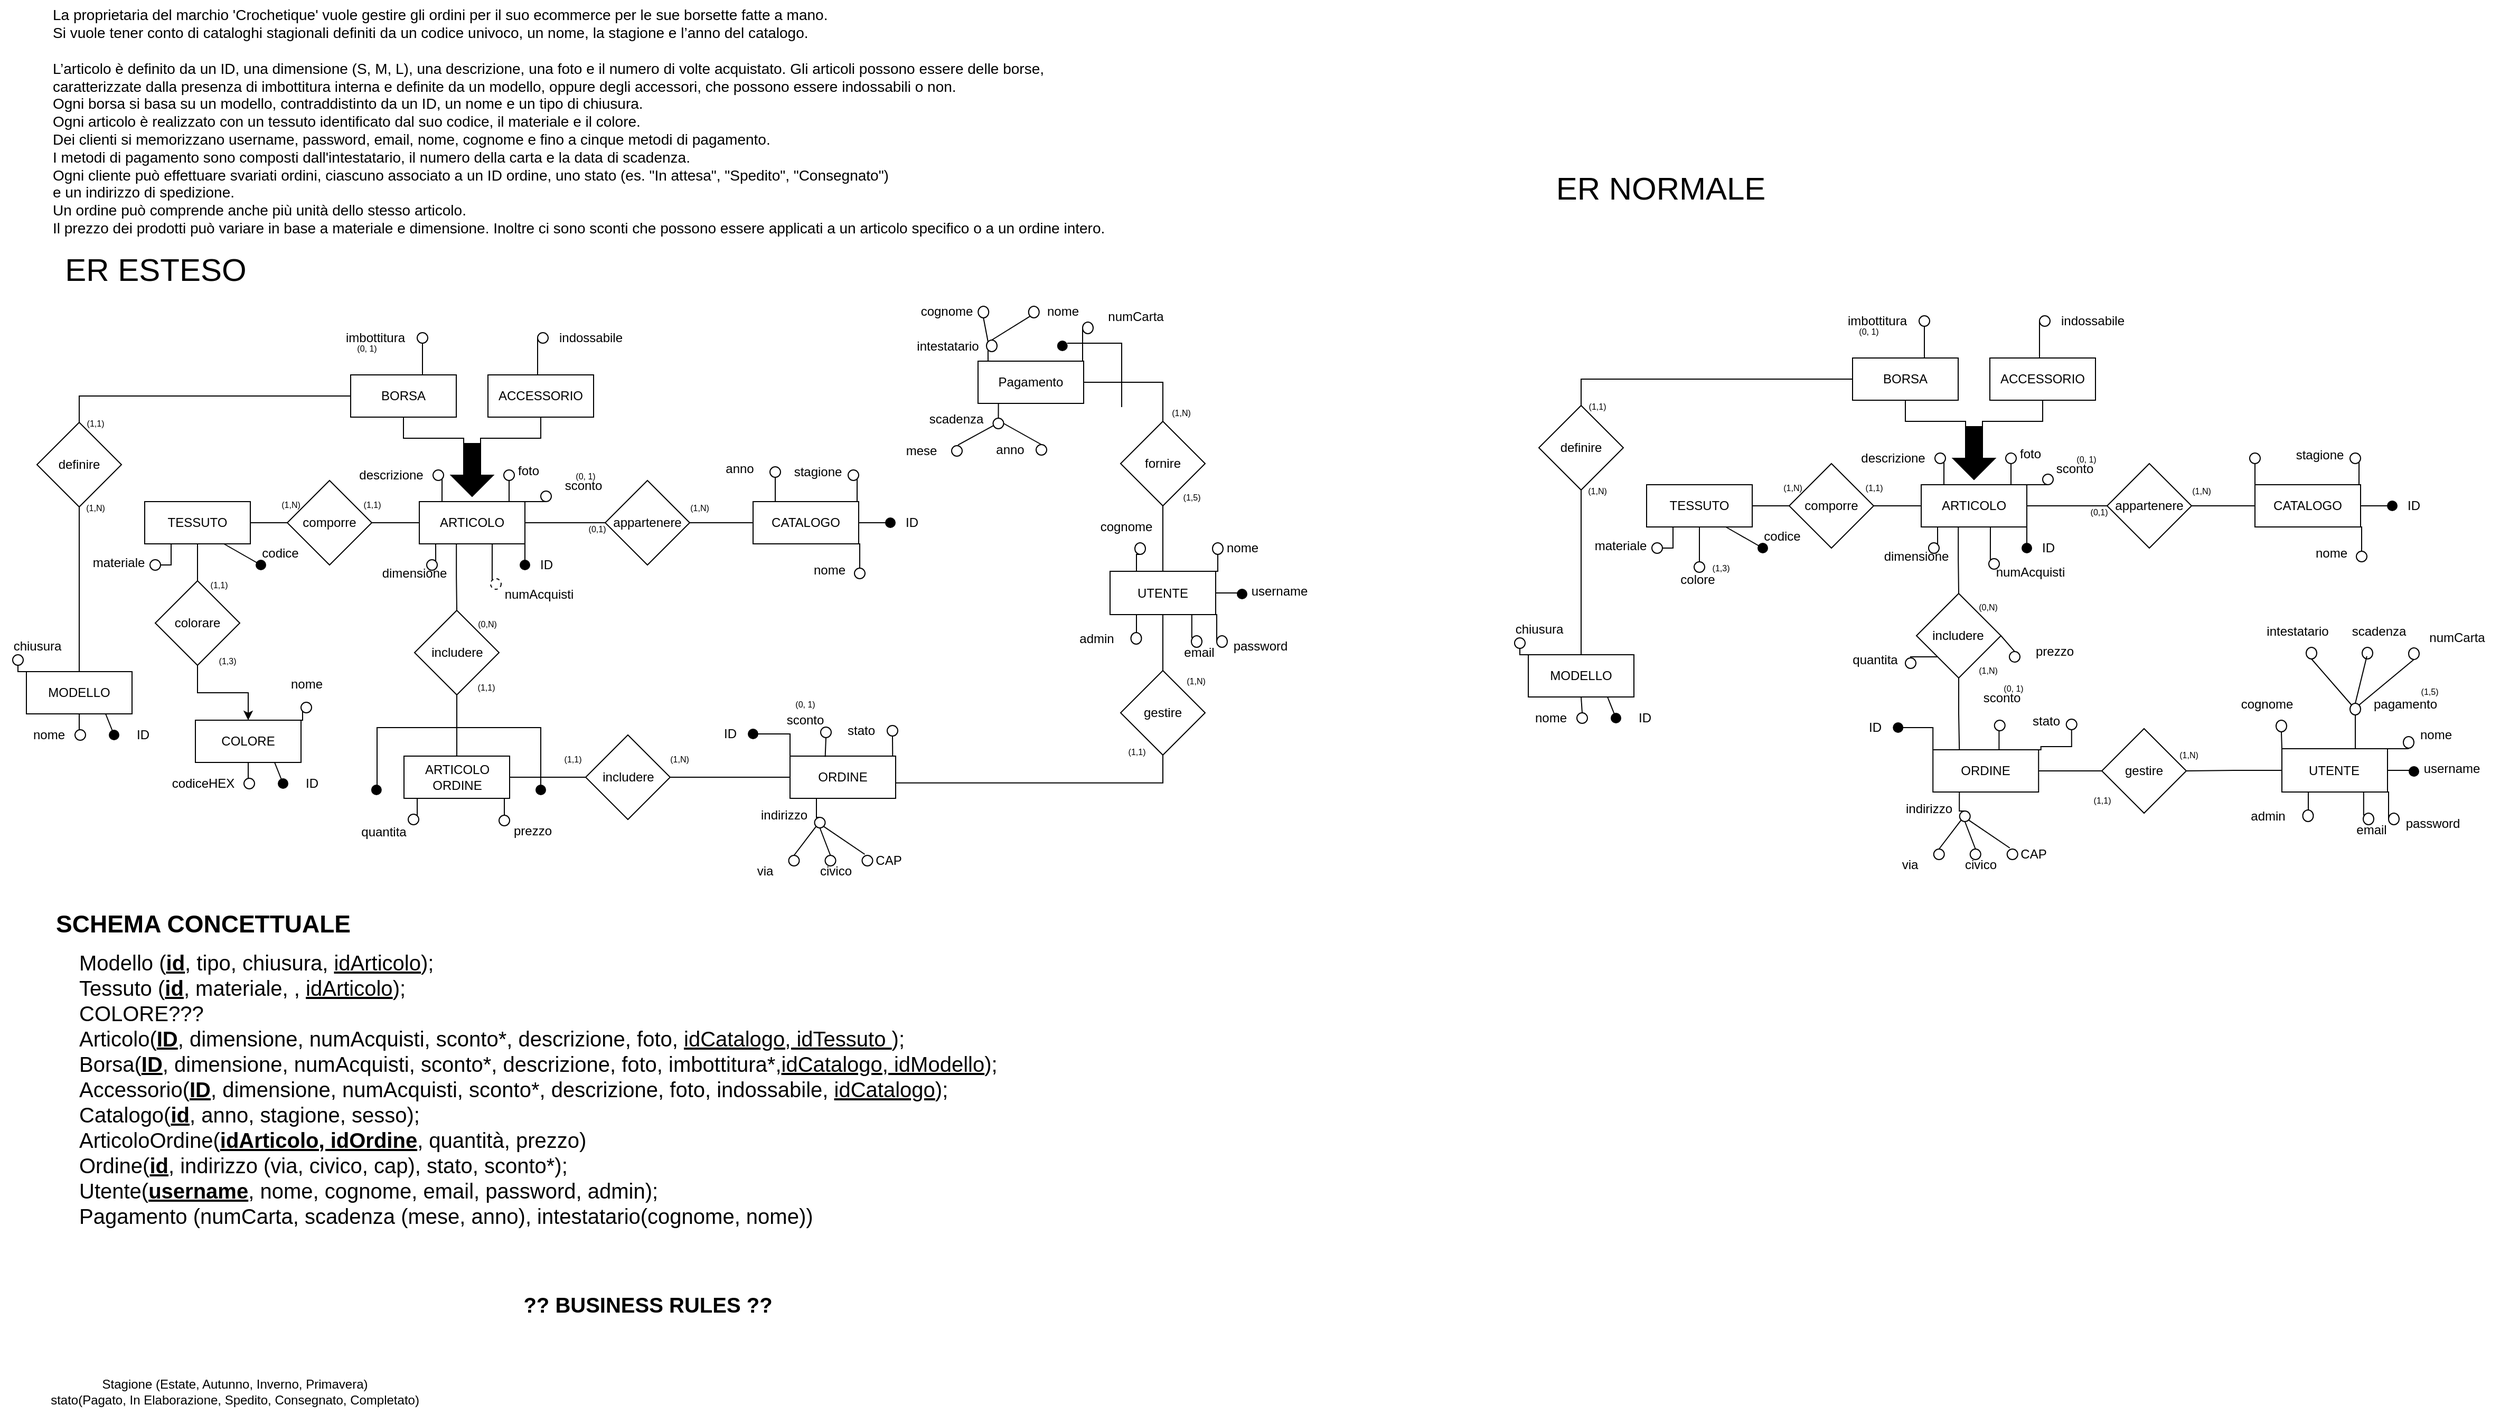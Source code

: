 <mxfile version="26.2.2">
  <diagram name="Pagina-1" id="xXDUhA1cTyPcn6yYdcTW">
    <mxGraphModel dx="982" dy="1731" grid="1" gridSize="10" guides="1" tooltips="1" connect="1" arrows="1" fold="1" page="1" pageScale="1" pageWidth="827" pageHeight="1169" math="0" shadow="0">
      <root>
        <mxCell id="0" />
        <mxCell id="1" parent="0" />
        <mxCell id="b8Xn-FrnnSBAFmYbfaQa-20" style="edgeStyle=orthogonalEdgeStyle;rounded=0;orthogonalLoop=1;jettySize=auto;html=1;exitX=0;exitY=0.5;exitDx=0;exitDy=0;entryX=0.5;entryY=0;entryDx=0;entryDy=0;endArrow=none;endFill=0;" parent="1" source="b8Xn-FrnnSBAFmYbfaQa-10" target="b8Xn-FrnnSBAFmYbfaQa-19" edge="1">
          <mxGeometry relative="1" as="geometry" />
        </mxCell>
        <mxCell id="b8Xn-FrnnSBAFmYbfaQa-26" style="edgeStyle=orthogonalEdgeStyle;rounded=0;orthogonalLoop=1;jettySize=auto;html=1;exitX=0.5;exitY=1;exitDx=0;exitDy=0;entryX=0.5;entryY=0;entryDx=0;entryDy=0;endArrow=none;endFill=0;" parent="1" source="b8Xn-FrnnSBAFmYbfaQa-19" target="b8Xn-FrnnSBAFmYbfaQa-21" edge="1">
          <mxGeometry relative="1" as="geometry" />
        </mxCell>
        <mxCell id="b8Xn-FrnnSBAFmYbfaQa-19" value="definire" style="rhombus;whiteSpace=wrap;html=1;" parent="1" vertex="1">
          <mxGeometry x="43" y="115" width="80" height="80" as="geometry" />
        </mxCell>
        <mxCell id="0vcL2J3cAX6hdxeKRtYv-9" style="edgeStyle=orthogonalEdgeStyle;rounded=0;orthogonalLoop=1;jettySize=auto;html=1;exitX=0;exitY=0;exitDx=0;exitDy=0;entryX=0.5;entryY=1;entryDx=0;entryDy=0;endArrow=none;startFill=0;" parent="1" source="b8Xn-FrnnSBAFmYbfaQa-21" target="b8Xn-FrnnSBAFmYbfaQa-103" edge="1">
          <mxGeometry relative="1" as="geometry" />
        </mxCell>
        <mxCell id="b8Xn-FrnnSBAFmYbfaQa-21" value="MODELLO" style="whiteSpace=wrap;html=1;align=center;" parent="1" vertex="1">
          <mxGeometry x="33" y="351" width="100" height="40" as="geometry" />
        </mxCell>
        <mxCell id="b8Xn-FrnnSBAFmYbfaQa-33" style="edgeStyle=orthogonalEdgeStyle;rounded=0;orthogonalLoop=1;jettySize=auto;html=1;exitX=0.5;exitY=0;exitDx=0;exitDy=0;entryX=0.5;entryY=1;entryDx=0;entryDy=0;endArrow=none;endFill=0;" parent="1" source="b8Xn-FrnnSBAFmYbfaQa-29" target="b8Xn-FrnnSBAFmYbfaQa-21" edge="1">
          <mxGeometry relative="1" as="geometry" />
        </mxCell>
        <mxCell id="b8Xn-FrnnSBAFmYbfaQa-29" value="" style="ellipse;whiteSpace=wrap;html=1;aspect=fixed;" parent="1" vertex="1">
          <mxGeometry x="79" y="406" width="10" height="10" as="geometry" />
        </mxCell>
        <mxCell id="b8Xn-FrnnSBAFmYbfaQa-22" value="ID" style="text;html=1;align=center;verticalAlign=middle;resizable=0;points=[];autosize=1;strokeColor=none;fillColor=none;container=0;" parent="1" vertex="1">
          <mxGeometry x="123.003" y="396" width="40" height="30" as="geometry" />
        </mxCell>
        <mxCell id="b8Xn-FrnnSBAFmYbfaQa-23" value="" style="shape=waypoint;sketch=0;size=6;pointerEvents=1;points=[];fillColor=none;resizable=1;rotatable=1;perimeter=centerPerimeter;snapToPoint=1;perimeterSpacing=0;strokeWidth=3;movable=1;deletable=1;editable=1;locked=0;connectable=1;container=0;" parent="1" vertex="1">
          <mxGeometry x="106" y="401" width="20" height="20" as="geometry" />
        </mxCell>
        <mxCell id="b8Xn-FrnnSBAFmYbfaQa-24" value="" style="endArrow=none;html=1;rounded=0;entryX=0.378;entryY=0.683;entryDx=0;entryDy=0;entryPerimeter=0;movable=1;resizable=1;rotatable=1;deletable=1;editable=1;locked=0;connectable=1;exitX=0.75;exitY=1;exitDx=0;exitDy=0;" parent="1" source="b8Xn-FrnnSBAFmYbfaQa-21" target="b8Xn-FrnnSBAFmYbfaQa-23" edge="1">
          <mxGeometry width="50" height="50" relative="1" as="geometry">
            <mxPoint x="129.556" y="401" as="sourcePoint" />
            <mxPoint x="222.889" y="446" as="targetPoint" />
          </mxGeometry>
        </mxCell>
        <mxCell id="b8Xn-FrnnSBAFmYbfaQa-32" value="nome" style="text;html=1;align=center;verticalAlign=middle;resizable=0;points=[];autosize=1;strokeColor=none;fillColor=none;container=0;" parent="1" vertex="1">
          <mxGeometry x="29.003" y="396" width="50" height="30" as="geometry" />
        </mxCell>
        <mxCell id="b8Xn-FrnnSBAFmYbfaQa-67" style="edgeStyle=orthogonalEdgeStyle;rounded=0;orthogonalLoop=1;jettySize=auto;html=1;exitX=1;exitY=1;exitDx=0;exitDy=0;entryX=0.5;entryY=0;entryDx=0;entryDy=0;endArrow=none;endFill=0;" parent="1" source="b8Xn-FrnnSBAFmYbfaQa-41" target="b8Xn-FrnnSBAFmYbfaQa-63" edge="1">
          <mxGeometry relative="1" as="geometry" />
        </mxCell>
        <mxCell id="b8Xn-FrnnSBAFmYbfaQa-68" style="edgeStyle=orthogonalEdgeStyle;rounded=0;orthogonalLoop=1;jettySize=auto;html=1;exitX=1;exitY=0;exitDx=0;exitDy=0;entryX=1;entryY=1;entryDx=0;entryDy=0;endArrow=none;endFill=0;" parent="1" source="b8Xn-FrnnSBAFmYbfaQa-41" target="b8Xn-FrnnSBAFmYbfaQa-59" edge="1">
          <mxGeometry relative="1" as="geometry" />
        </mxCell>
        <mxCell id="xT01GmGeZ93tLS56kgjD-8" style="edgeStyle=orthogonalEdgeStyle;rounded=0;orthogonalLoop=1;jettySize=auto;html=1;exitX=0.25;exitY=0;exitDx=0;exitDy=0;entryX=0.5;entryY=1;entryDx=0;entryDy=0;endArrow=none;startFill=0;" edge="1" parent="1" source="b8Xn-FrnnSBAFmYbfaQa-41" target="xT01GmGeZ93tLS56kgjD-7">
          <mxGeometry relative="1" as="geometry" />
        </mxCell>
        <mxCell id="b8Xn-FrnnSBAFmYbfaQa-41" value="CATALOGO" style="whiteSpace=wrap;html=1;align=center;" parent="1" vertex="1">
          <mxGeometry x="721" y="190" width="100" height="40" as="geometry" />
        </mxCell>
        <mxCell id="b8Xn-FrnnSBAFmYbfaQa-49" style="edgeStyle=orthogonalEdgeStyle;rounded=0;orthogonalLoop=1;jettySize=auto;html=1;exitX=1;exitY=0.5;exitDx=0;exitDy=0;entryX=0;entryY=0.5;entryDx=0;entryDy=0;endArrow=none;endFill=0;" parent="1" source="b8Xn-FrnnSBAFmYbfaQa-47" target="b8Xn-FrnnSBAFmYbfaQa-41" edge="1">
          <mxGeometry relative="1" as="geometry" />
        </mxCell>
        <mxCell id="b8Xn-FrnnSBAFmYbfaQa-51" style="edgeStyle=orthogonalEdgeStyle;rounded=0;orthogonalLoop=1;jettySize=auto;html=1;exitX=0;exitY=0.5;exitDx=0;exitDy=0;entryX=1;entryY=0.5;entryDx=0;entryDy=0;endArrow=none;endFill=0;" parent="1" source="b8Xn-FrnnSBAFmYbfaQa-47" target="b8Xn-FrnnSBAFmYbfaQa-18" edge="1">
          <mxGeometry relative="1" as="geometry" />
        </mxCell>
        <mxCell id="b8Xn-FrnnSBAFmYbfaQa-47" value="appartenere" style="rhombus;whiteSpace=wrap;html=1;" parent="1" vertex="1">
          <mxGeometry x="581" y="170" width="80" height="80" as="geometry" />
        </mxCell>
        <mxCell id="b8Xn-FrnnSBAFmYbfaQa-198" style="edgeStyle=orthogonalEdgeStyle;rounded=0;orthogonalLoop=1;jettySize=auto;html=1;exitX=0.5;exitY=0;exitDx=0;exitDy=0;entryX=0;entryY=0.5;entryDx=0;entryDy=0;endArrow=none;endFill=0;" parent="1" source="b8Xn-FrnnSBAFmYbfaQa-1" target="b8Xn-FrnnSBAFmYbfaQa-194" edge="1">
          <mxGeometry relative="1" as="geometry" />
        </mxCell>
        <mxCell id="b8Xn-FrnnSBAFmYbfaQa-1" value="ACCESSORIO" style="whiteSpace=wrap;html=1;align=center;" parent="1" vertex="1">
          <mxGeometry x="470" y="70" width="100" height="40" as="geometry" />
        </mxCell>
        <mxCell id="b8Xn-FrnnSBAFmYbfaQa-189" style="edgeStyle=orthogonalEdgeStyle;rounded=0;orthogonalLoop=1;jettySize=auto;html=1;exitX=0.75;exitY=0;exitDx=0;exitDy=0;entryX=0.5;entryY=1;entryDx=0;entryDy=0;endArrow=none;endFill=0;" parent="1" source="b8Xn-FrnnSBAFmYbfaQa-10" target="b8Xn-FrnnSBAFmYbfaQa-187" edge="1">
          <mxGeometry relative="1" as="geometry" />
        </mxCell>
        <mxCell id="b8Xn-FrnnSBAFmYbfaQa-10" value="BORSA" style="whiteSpace=wrap;html=1;align=center;" parent="1" vertex="1">
          <mxGeometry x="340" y="70" width="100" height="40" as="geometry" />
        </mxCell>
        <mxCell id="b8Xn-FrnnSBAFmYbfaQa-14" value="" style="shape=singleArrow;whiteSpace=wrap;html=1;arrowWidth=0.4;arrowSize=0.4;rotation=90;fillColor=#000000;" parent="1" vertex="1">
          <mxGeometry x="430" y="140" width="50" height="40" as="geometry" />
        </mxCell>
        <mxCell id="b8Xn-FrnnSBAFmYbfaQa-16" style="edgeStyle=orthogonalEdgeStyle;rounded=0;orthogonalLoop=1;jettySize=auto;html=1;exitX=0.5;exitY=1;exitDx=0;exitDy=0;entryX=0;entryY=0;entryDx=0;entryDy=28;entryPerimeter=0;endArrow=none;endFill=0;" parent="1" source="b8Xn-FrnnSBAFmYbfaQa-10" target="b8Xn-FrnnSBAFmYbfaQa-14" edge="1">
          <mxGeometry relative="1" as="geometry" />
        </mxCell>
        <mxCell id="b8Xn-FrnnSBAFmYbfaQa-17" style="edgeStyle=orthogonalEdgeStyle;rounded=0;orthogonalLoop=1;jettySize=auto;html=1;exitX=0.5;exitY=1;exitDx=0;exitDy=0;entryX=0;entryY=0;entryDx=0;entryDy=12;entryPerimeter=0;endArrow=none;endFill=0;" parent="1" source="b8Xn-FrnnSBAFmYbfaQa-1" target="b8Xn-FrnnSBAFmYbfaQa-14" edge="1">
          <mxGeometry relative="1" as="geometry">
            <mxPoint x="400" y="120" as="sourcePoint" />
            <mxPoint x="457" y="145" as="targetPoint" />
          </mxGeometry>
        </mxCell>
        <mxCell id="b8Xn-FrnnSBAFmYbfaQa-38" style="edgeStyle=orthogonalEdgeStyle;rounded=0;orthogonalLoop=1;jettySize=auto;html=1;exitX=0.25;exitY=1;exitDx=0;exitDy=0;entryX=1;entryY=0;entryDx=0;entryDy=0;endArrow=none;endFill=0;" parent="1" source="b8Xn-FrnnSBAFmYbfaQa-18" target="b8Xn-FrnnSBAFmYbfaQa-34" edge="1">
          <mxGeometry relative="1" as="geometry" />
        </mxCell>
        <mxCell id="b8Xn-FrnnSBAFmYbfaQa-83" style="edgeStyle=orthogonalEdgeStyle;rounded=0;orthogonalLoop=1;jettySize=auto;html=1;exitX=0.25;exitY=0;exitDx=0;exitDy=0;entryX=1;entryY=1;entryDx=0;entryDy=0;endArrow=none;endFill=0;" parent="1" source="b8Xn-FrnnSBAFmYbfaQa-18" target="b8Xn-FrnnSBAFmYbfaQa-81" edge="1">
          <mxGeometry relative="1" as="geometry" />
        </mxCell>
        <mxCell id="b8Xn-FrnnSBAFmYbfaQa-88" style="edgeStyle=orthogonalEdgeStyle;rounded=0;orthogonalLoop=1;jettySize=auto;html=1;exitX=1;exitY=0;exitDx=0;exitDy=0;entryX=0.5;entryY=1;entryDx=0;entryDy=0;endArrow=none;endFill=0;" parent="1" source="b8Xn-FrnnSBAFmYbfaQa-18" target="b8Xn-FrnnSBAFmYbfaQa-84" edge="1">
          <mxGeometry relative="1" as="geometry" />
        </mxCell>
        <mxCell id="b8Xn-FrnnSBAFmYbfaQa-107" style="edgeStyle=orthogonalEdgeStyle;rounded=0;orthogonalLoop=1;jettySize=auto;html=1;exitX=0.351;exitY=1.014;exitDx=0;exitDy=0;entryX=0.5;entryY=0;entryDx=0;entryDy=0;endArrow=none;endFill=0;exitPerimeter=0;" parent="1" source="b8Xn-FrnnSBAFmYbfaQa-18" target="b8Xn-FrnnSBAFmYbfaQa-106" edge="1">
          <mxGeometry relative="1" as="geometry" />
        </mxCell>
        <mxCell id="b8Xn-FrnnSBAFmYbfaQa-182" style="edgeStyle=orthogonalEdgeStyle;rounded=0;orthogonalLoop=1;jettySize=auto;html=1;exitX=0.75;exitY=1;exitDx=0;exitDy=0;entryX=0;entryY=0;entryDx=0;entryDy=0;endArrow=none;endFill=0;" parent="1" source="b8Xn-FrnnSBAFmYbfaQa-18" target="b8Xn-FrnnSBAFmYbfaQa-181" edge="1">
          <mxGeometry relative="1" as="geometry" />
        </mxCell>
        <mxCell id="DcfYTmHe-PTY2Npmsw5h-11" style="edgeStyle=orthogonalEdgeStyle;rounded=0;orthogonalLoop=1;jettySize=auto;html=1;exitX=1;exitY=0;exitDx=0;exitDy=0;entryX=0.5;entryY=1;entryDx=0;entryDy=0;endArrow=none;startFill=0;" parent="1" source="b8Xn-FrnnSBAFmYbfaQa-18" target="DcfYTmHe-PTY2Npmsw5h-10" edge="1">
          <mxGeometry relative="1" as="geometry" />
        </mxCell>
        <mxCell id="b8Xn-FrnnSBAFmYbfaQa-18" value="ARTICOLO" style="whiteSpace=wrap;html=1;align=center;" parent="1" vertex="1">
          <mxGeometry x="405" y="190" width="100" height="40" as="geometry" />
        </mxCell>
        <mxCell id="b8Xn-FrnnSBAFmYbfaQa-34" value="" style="ellipse;whiteSpace=wrap;html=1;aspect=fixed;" parent="1" vertex="1">
          <mxGeometry x="412" y="245" width="10" height="10" as="geometry" />
        </mxCell>
        <mxCell id="b8Xn-FrnnSBAFmYbfaQa-35" value="ID" style="text;html=1;align=center;verticalAlign=middle;resizable=0;points=[];autosize=1;strokeColor=none;fillColor=none;container=0;" parent="1" vertex="1">
          <mxGeometry x="505.003" y="235" width="40" height="30" as="geometry" />
        </mxCell>
        <mxCell id="b8Xn-FrnnSBAFmYbfaQa-36" value="" style="shape=waypoint;sketch=0;size=6;pointerEvents=1;points=[];fillColor=none;resizable=1;rotatable=1;perimeter=centerPerimeter;snapToPoint=1;perimeterSpacing=0;strokeWidth=3;movable=1;deletable=1;editable=1;locked=0;connectable=1;container=0;" parent="1" vertex="1">
          <mxGeometry x="495" y="240" width="20" height="20" as="geometry" />
        </mxCell>
        <mxCell id="b8Xn-FrnnSBAFmYbfaQa-37" style="edgeStyle=orthogonalEdgeStyle;rounded=0;orthogonalLoop=1;jettySize=auto;html=1;exitX=0.75;exitY=1;exitDx=0;exitDy=0;entryX=0.17;entryY=0.8;entryDx=0;entryDy=0;entryPerimeter=0;endArrow=none;endFill=0;" parent="1" source="b8Xn-FrnnSBAFmYbfaQa-18" target="b8Xn-FrnnSBAFmYbfaQa-36" edge="1">
          <mxGeometry relative="1" as="geometry" />
        </mxCell>
        <mxCell id="b8Xn-FrnnSBAFmYbfaQa-39" value="dimensione" style="text;html=1;align=center;verticalAlign=middle;resizable=0;points=[];autosize=1;strokeColor=none;fillColor=none;container=0;" parent="1" vertex="1">
          <mxGeometry x="360.003" y="243" width="80" height="30" as="geometry" />
        </mxCell>
        <mxCell id="b8Xn-FrnnSBAFmYbfaQa-52" value="ID" style="text;html=1;align=center;verticalAlign=middle;resizable=0;points=[];autosize=1;strokeColor=none;fillColor=none;container=0;" parent="1" vertex="1">
          <mxGeometry x="851.003" y="195" width="40" height="30" as="geometry" />
        </mxCell>
        <mxCell id="b8Xn-FrnnSBAFmYbfaQa-53" value="" style="shape=waypoint;sketch=0;size=6;pointerEvents=1;points=[];fillColor=none;resizable=1;rotatable=1;perimeter=centerPerimeter;snapToPoint=1;perimeterSpacing=0;strokeWidth=3;movable=1;deletable=1;editable=1;locked=0;connectable=1;container=0;" parent="1" vertex="1">
          <mxGeometry x="841" y="200" width="20" height="20" as="geometry" />
        </mxCell>
        <mxCell id="b8Xn-FrnnSBAFmYbfaQa-54" style="edgeStyle=orthogonalEdgeStyle;rounded=0;orthogonalLoop=1;jettySize=auto;html=1;exitX=1;exitY=0.5;exitDx=0;exitDy=0;entryX=0.24;entryY=0.48;entryDx=0;entryDy=0;entryPerimeter=0;endArrow=none;endFill=0;" parent="1" source="b8Xn-FrnnSBAFmYbfaQa-41" target="b8Xn-FrnnSBAFmYbfaQa-53" edge="1">
          <mxGeometry relative="1" as="geometry" />
        </mxCell>
        <mxCell id="b8Xn-FrnnSBAFmYbfaQa-58" value="stagione" style="text;html=1;align=center;verticalAlign=middle;resizable=0;points=[];autosize=1;strokeColor=none;fillColor=none;container=0;" parent="1" vertex="1">
          <mxGeometry x="747.003" y="147" width="70" height="30" as="geometry" />
        </mxCell>
        <mxCell id="b8Xn-FrnnSBAFmYbfaQa-59" value="" style="ellipse;whiteSpace=wrap;html=1;aspect=fixed;" parent="1" vertex="1">
          <mxGeometry x="811" y="160" width="10" height="10" as="geometry" />
        </mxCell>
        <mxCell id="b8Xn-FrnnSBAFmYbfaQa-62" value="nome" style="text;html=1;align=center;verticalAlign=middle;resizable=0;points=[];autosize=1;strokeColor=none;fillColor=none;container=0;" parent="1" vertex="1">
          <mxGeometry x="768.003" y="240" width="50" height="30" as="geometry" />
        </mxCell>
        <mxCell id="b8Xn-FrnnSBAFmYbfaQa-63" value="" style="ellipse;whiteSpace=wrap;html=1;aspect=fixed;" parent="1" vertex="1">
          <mxGeometry x="817" y="253" width="10" height="10" as="geometry" />
        </mxCell>
        <mxCell id="0vcL2J3cAX6hdxeKRtYv-11" style="edgeStyle=orthogonalEdgeStyle;rounded=0;orthogonalLoop=1;jettySize=auto;html=1;exitX=0.5;exitY=1;exitDx=0;exitDy=0;entryX=0.5;entryY=0;entryDx=0;entryDy=0;endArrow=none;startFill=0;" parent="1" source="b8Xn-FrnnSBAFmYbfaQa-69" target="0vcL2J3cAX6hdxeKRtYv-10" edge="1">
          <mxGeometry relative="1" as="geometry" />
        </mxCell>
        <mxCell id="b8Xn-FrnnSBAFmYbfaQa-69" value="TESSUTO" style="whiteSpace=wrap;html=1;align=center;" parent="1" vertex="1">
          <mxGeometry x="145" y="190" width="100" height="40" as="geometry" />
        </mxCell>
        <mxCell id="0vcL2J3cAX6hdxeKRtYv-6" style="edgeStyle=orthogonalEdgeStyle;rounded=0;orthogonalLoop=1;jettySize=auto;html=1;exitX=0;exitY=0.5;exitDx=0;exitDy=0;entryX=0.25;entryY=1;entryDx=0;entryDy=0;endArrow=none;startFill=0;" parent="1" source="b8Xn-FrnnSBAFmYbfaQa-71" target="b8Xn-FrnnSBAFmYbfaQa-69" edge="1">
          <mxGeometry relative="1" as="geometry" />
        </mxCell>
        <mxCell id="b8Xn-FrnnSBAFmYbfaQa-71" value="" style="ellipse;whiteSpace=wrap;html=1;aspect=fixed;" parent="1" vertex="1">
          <mxGeometry x="150" y="245" width="10" height="10" as="geometry" />
        </mxCell>
        <mxCell id="b8Xn-FrnnSBAFmYbfaQa-72" value="codice" style="text;html=1;align=center;verticalAlign=middle;resizable=0;points=[];autosize=1;strokeColor=none;fillColor=none;container=0;" parent="1" vertex="1">
          <mxGeometry x="243.003" y="224" width="60" height="30" as="geometry" />
        </mxCell>
        <mxCell id="b8Xn-FrnnSBAFmYbfaQa-73" value="" style="shape=waypoint;sketch=0;size=6;pointerEvents=1;points=[];fillColor=none;resizable=1;rotatable=1;perimeter=centerPerimeter;snapToPoint=1;perimeterSpacing=0;strokeWidth=3;movable=1;deletable=1;editable=1;locked=0;connectable=1;container=0;" parent="1" vertex="1">
          <mxGeometry x="245" y="240" width="20" height="20" as="geometry" />
        </mxCell>
        <mxCell id="b8Xn-FrnnSBAFmYbfaQa-74" value="" style="endArrow=none;html=1;rounded=0;entryX=0.378;entryY=0.683;entryDx=0;entryDy=0;entryPerimeter=0;movable=1;resizable=1;rotatable=1;deletable=1;editable=1;locked=0;connectable=1;exitX=0.75;exitY=1;exitDx=0;exitDy=0;" parent="1" source="b8Xn-FrnnSBAFmYbfaQa-69" target="b8Xn-FrnnSBAFmYbfaQa-73" edge="1">
          <mxGeometry width="50" height="50" relative="1" as="geometry">
            <mxPoint x="240.556" y="240" as="sourcePoint" />
            <mxPoint x="333.889" y="285" as="targetPoint" />
          </mxGeometry>
        </mxCell>
        <mxCell id="b8Xn-FrnnSBAFmYbfaQa-75" value="materiale" style="text;html=1;align=center;verticalAlign=middle;resizable=0;points=[];autosize=1;strokeColor=none;fillColor=none;container=0;" parent="1" vertex="1">
          <mxGeometry x="85.003" y="233" width="70" height="30" as="geometry" />
        </mxCell>
        <mxCell id="b8Xn-FrnnSBAFmYbfaQa-81" value="" style="ellipse;whiteSpace=wrap;html=1;aspect=fixed;" parent="1" vertex="1">
          <mxGeometry x="418" y="160" width="10" height="10" as="geometry" />
        </mxCell>
        <mxCell id="b8Xn-FrnnSBAFmYbfaQa-82" value="descrizione" style="text;html=1;align=center;verticalAlign=middle;resizable=0;points=[];autosize=1;strokeColor=none;fillColor=none;container=0;" parent="1" vertex="1">
          <mxGeometry x="338.003" y="150" width="80" height="30" as="geometry" />
        </mxCell>
        <mxCell id="b8Xn-FrnnSBAFmYbfaQa-84" value="" style="ellipse;whiteSpace=wrap;html=1;aspect=fixed;" parent="1" vertex="1">
          <mxGeometry x="485" y="160" width="10" height="10" as="geometry" />
        </mxCell>
        <mxCell id="b8Xn-FrnnSBAFmYbfaQa-85" value="foto" style="text;html=1;align=center;verticalAlign=middle;resizable=0;points=[];autosize=1;strokeColor=none;fillColor=none;container=0;" parent="1" vertex="1">
          <mxGeometry x="488.003" y="146" width="40" height="30" as="geometry" />
        </mxCell>
        <mxCell id="b8Xn-FrnnSBAFmYbfaQa-91" style="edgeStyle=orthogonalEdgeStyle;rounded=0;orthogonalLoop=1;jettySize=auto;html=1;exitX=0;exitY=0.5;exitDx=0;exitDy=0;entryX=1;entryY=0.5;entryDx=0;entryDy=0;endArrow=none;endFill=0;" parent="1" source="b8Xn-FrnnSBAFmYbfaQa-89" target="b8Xn-FrnnSBAFmYbfaQa-69" edge="1">
          <mxGeometry relative="1" as="geometry" />
        </mxCell>
        <mxCell id="b8Xn-FrnnSBAFmYbfaQa-92" style="edgeStyle=orthogonalEdgeStyle;rounded=0;orthogonalLoop=1;jettySize=auto;html=1;exitX=1;exitY=0.5;exitDx=0;exitDy=0;entryX=0;entryY=0.5;entryDx=0;entryDy=0;endArrow=none;endFill=0;" parent="1" source="b8Xn-FrnnSBAFmYbfaQa-89" target="b8Xn-FrnnSBAFmYbfaQa-18" edge="1">
          <mxGeometry relative="1" as="geometry" />
        </mxCell>
        <mxCell id="b8Xn-FrnnSBAFmYbfaQa-89" value="comporre" style="rhombus;whiteSpace=wrap;html=1;" parent="1" vertex="1">
          <mxGeometry x="280" y="170" width="80" height="80" as="geometry" />
        </mxCell>
        <mxCell id="b8Xn-FrnnSBAFmYbfaQa-94" value="&lt;font style=&quot;font-size: 8px;&quot;&gt;(1,N)&lt;/font&gt;" style="text;html=1;align=center;verticalAlign=middle;resizable=0;points=[];autosize=1;strokeColor=none;fillColor=none;" parent="1" vertex="1">
          <mxGeometry x="263" y="177" width="40" height="30" as="geometry" />
        </mxCell>
        <mxCell id="b8Xn-FrnnSBAFmYbfaQa-95" value="&lt;font style=&quot;font-size: 8px;&quot;&gt;(1,1)&lt;/font&gt;" style="text;html=1;align=center;verticalAlign=middle;resizable=0;points=[];autosize=1;strokeColor=none;fillColor=none;" parent="1" vertex="1">
          <mxGeometry x="340" y="177" width="40" height="30" as="geometry" />
        </mxCell>
        <mxCell id="b8Xn-FrnnSBAFmYbfaQa-96" value="&lt;font style=&quot;font-size: 8px;&quot;&gt;(0,1)&lt;/font&gt;" style="text;html=1;align=center;verticalAlign=middle;resizable=0;points=[];autosize=1;strokeColor=none;fillColor=none;" parent="1" vertex="1">
          <mxGeometry x="553" y="200" width="40" height="30" as="geometry" />
        </mxCell>
        <mxCell id="b8Xn-FrnnSBAFmYbfaQa-97" value="&lt;font style=&quot;font-size: 8px;&quot;&gt;(1,N)&lt;/font&gt;" style="text;html=1;align=center;verticalAlign=middle;resizable=0;points=[];autosize=1;strokeColor=none;fillColor=none;" parent="1" vertex="1">
          <mxGeometry x="650" y="180" width="40" height="30" as="geometry" />
        </mxCell>
        <mxCell id="b8Xn-FrnnSBAFmYbfaQa-98" value="&lt;font style=&quot;font-size: 8px;&quot;&gt;(1,N)&lt;/font&gt;" style="text;html=1;align=center;verticalAlign=middle;resizable=0;points=[];autosize=1;strokeColor=none;fillColor=none;" parent="1" vertex="1">
          <mxGeometry x="78" y="180" width="40" height="30" as="geometry" />
        </mxCell>
        <mxCell id="b8Xn-FrnnSBAFmYbfaQa-99" value="&lt;font style=&quot;font-size: 8px;&quot;&gt;(1,1)&lt;/font&gt;" style="text;html=1;align=center;verticalAlign=middle;resizable=0;points=[];autosize=1;strokeColor=none;fillColor=none;" parent="1" vertex="1">
          <mxGeometry x="78" y="100" width="40" height="30" as="geometry" />
        </mxCell>
        <mxCell id="b8Xn-FrnnSBAFmYbfaQa-103" value="" style="ellipse;whiteSpace=wrap;html=1;aspect=fixed;" parent="1" vertex="1">
          <mxGeometry x="20" y="335" width="10" height="10" as="geometry" />
        </mxCell>
        <mxCell id="b8Xn-FrnnSBAFmYbfaQa-104" value="chiusura" style="text;html=1;align=center;verticalAlign=middle;resizable=0;points=[];autosize=1;strokeColor=none;fillColor=none;container=0;" parent="1" vertex="1">
          <mxGeometry x="8.003" y="312" width="70" height="30" as="geometry" />
        </mxCell>
        <mxCell id="b8Xn-FrnnSBAFmYbfaQa-200" style="edgeStyle=orthogonalEdgeStyle;rounded=0;orthogonalLoop=1;jettySize=auto;html=1;exitX=0.5;exitY=1;exitDx=0;exitDy=0;entryX=0.5;entryY=0;entryDx=0;entryDy=0;endArrow=none;endFill=0;" parent="1" source="b8Xn-FrnnSBAFmYbfaQa-106" target="b8Xn-FrnnSBAFmYbfaQa-199" edge="1">
          <mxGeometry relative="1" as="geometry" />
        </mxCell>
        <mxCell id="b8Xn-FrnnSBAFmYbfaQa-106" value="includere" style="rhombus;whiteSpace=wrap;html=1;" parent="1" vertex="1">
          <mxGeometry x="400.5" y="293" width="80" height="80" as="geometry" />
        </mxCell>
        <mxCell id="b8Xn-FrnnSBAFmYbfaQa-119" style="edgeStyle=orthogonalEdgeStyle;rounded=0;orthogonalLoop=1;jettySize=auto;html=1;exitX=1;exitY=0;exitDx=0;exitDy=0;entryX=0.5;entryY=1;entryDx=0;entryDy=0;endArrow=none;endFill=0;" parent="1" source="b8Xn-FrnnSBAFmYbfaQa-109" target="b8Xn-FrnnSBAFmYbfaQa-110" edge="1">
          <mxGeometry relative="1" as="geometry" />
        </mxCell>
        <mxCell id="b8Xn-FrnnSBAFmYbfaQa-174" style="edgeStyle=orthogonalEdgeStyle;rounded=0;orthogonalLoop=1;jettySize=auto;html=1;exitX=1;exitY=1;exitDx=0;exitDy=0;entryX=0;entryY=0.5;entryDx=0;entryDy=0;endArrow=none;endFill=0;" parent="1" source="b8Xn-FrnnSBAFmYbfaQa-109" target="b8Xn-FrnnSBAFmYbfaQa-171" edge="1">
          <mxGeometry relative="1" as="geometry" />
        </mxCell>
        <mxCell id="b8Xn-FrnnSBAFmYbfaQa-109" value="UTENTE" style="whiteSpace=wrap;html=1;align=center;" parent="1" vertex="1">
          <mxGeometry x="1059" y="256" width="100" height="41" as="geometry" />
        </mxCell>
        <mxCell id="b8Xn-FrnnSBAFmYbfaQa-110" value="" style="ellipse;whiteSpace=wrap;html=1;aspect=fixed;" parent="1" vertex="1">
          <mxGeometry x="1156" y="229" width="10" height="11" as="geometry" />
        </mxCell>
        <mxCell id="b8Xn-FrnnSBAFmYbfaQa-111" value="nome" style="text;html=1;align=center;verticalAlign=middle;resizable=0;points=[];autosize=1;strokeColor=none;fillColor=none;container=0;" parent="1" vertex="1">
          <mxGeometry x="1159.003" y="219" width="50" height="30" as="geometry" />
        </mxCell>
        <mxCell id="b8Xn-FrnnSBAFmYbfaQa-112" value="" style="ellipse;whiteSpace=wrap;html=1;aspect=fixed;" parent="1" vertex="1">
          <mxGeometry x="1082.5" y="229" width="10" height="11" as="geometry" />
        </mxCell>
        <mxCell id="b8Xn-FrnnSBAFmYbfaQa-113" value="cognome" style="text;html=1;align=center;verticalAlign=middle;resizable=0;points=[];autosize=1;strokeColor=none;fillColor=none;container=0;" parent="1" vertex="1">
          <mxGeometry x="1038.503" y="199" width="70" height="30" as="geometry" />
        </mxCell>
        <mxCell id="b8Xn-FrnnSBAFmYbfaQa-118" style="edgeStyle=orthogonalEdgeStyle;rounded=0;orthogonalLoop=1;jettySize=auto;html=1;exitX=0.5;exitY=1;exitDx=0;exitDy=0;entryX=0.25;entryY=0;entryDx=0;entryDy=0;endArrow=none;endFill=0;" parent="1" source="b8Xn-FrnnSBAFmYbfaQa-112" target="b8Xn-FrnnSBAFmYbfaQa-109" edge="1">
          <mxGeometry relative="1" as="geometry" />
        </mxCell>
        <mxCell id="b8Xn-FrnnSBAFmYbfaQa-121" value="" style="shape=waypoint;sketch=0;size=6;pointerEvents=1;points=[];fillColor=none;resizable=1;rotatable=1;perimeter=centerPerimeter;snapToPoint=1;perimeterSpacing=0;strokeWidth=3;movable=1;deletable=1;editable=1;locked=0;connectable=1;container=0;" parent="1" vertex="1">
          <mxGeometry x="1174" y="267" width="20" height="21" as="geometry" />
        </mxCell>
        <mxCell id="b8Xn-FrnnSBAFmYbfaQa-122" value="username" style="text;html=1;align=center;verticalAlign=middle;resizable=0;points=[];autosize=1;strokeColor=none;fillColor=none;container=0;" parent="1" vertex="1">
          <mxGeometry x="1179.003" y="260" width="80" height="30" as="geometry" />
        </mxCell>
        <mxCell id="b8Xn-FrnnSBAFmYbfaQa-123" style="edgeStyle=orthogonalEdgeStyle;rounded=0;orthogonalLoop=1;jettySize=auto;html=1;exitX=1;exitY=0.5;exitDx=0;exitDy=0;entryX=0.319;entryY=0.498;entryDx=0;entryDy=0;entryPerimeter=0;endArrow=none;endFill=0;" parent="1" source="b8Xn-FrnnSBAFmYbfaQa-109" target="b8Xn-FrnnSBAFmYbfaQa-121" edge="1">
          <mxGeometry relative="1" as="geometry" />
        </mxCell>
        <mxCell id="b8Xn-FrnnSBAFmYbfaQa-170" value="" style="ellipse;whiteSpace=wrap;html=1;aspect=fixed;" parent="1" vertex="1">
          <mxGeometry x="1136" y="317" width="10" height="11" as="geometry" />
        </mxCell>
        <mxCell id="b8Xn-FrnnSBAFmYbfaQa-171" value="" style="ellipse;whiteSpace=wrap;html=1;aspect=fixed;" parent="1" vertex="1">
          <mxGeometry x="1160" y="317" width="10" height="11" as="geometry" />
        </mxCell>
        <mxCell id="b8Xn-FrnnSBAFmYbfaQa-172" value="email" style="text;html=1;align=center;verticalAlign=middle;resizable=0;points=[];autosize=1;strokeColor=none;fillColor=none;container=0;" parent="1" vertex="1">
          <mxGeometry x="1118.003" y="318" width="50" height="30" as="geometry" />
        </mxCell>
        <mxCell id="b8Xn-FrnnSBAFmYbfaQa-173" value="password" style="text;html=1;align=center;verticalAlign=middle;resizable=0;points=[];autosize=1;strokeColor=none;fillColor=none;container=0;" parent="1" vertex="1">
          <mxGeometry x="1166.003" y="312" width="70" height="30" as="geometry" />
        </mxCell>
        <mxCell id="b8Xn-FrnnSBAFmYbfaQa-176" style="edgeStyle=orthogonalEdgeStyle;rounded=0;orthogonalLoop=1;jettySize=auto;html=1;exitX=0;exitY=0;exitDx=0;exitDy=0;entryX=0.414;entryY=1.021;entryDx=0;entryDy=0;entryPerimeter=0;endArrow=none;endFill=0;" parent="1" source="b8Xn-FrnnSBAFmYbfaQa-170" edge="1">
          <mxGeometry relative="1" as="geometry">
            <mxPoint x="1149" y="317" as="sourcePoint" />
            <mxPoint x="1136.4" y="296.84" as="targetPoint" />
          </mxGeometry>
        </mxCell>
        <mxCell id="b8Xn-FrnnSBAFmYbfaQa-177" value="&lt;font style=&quot;font-size: 8px;&quot;&gt;(1,1)&lt;/font&gt;" style="text;html=1;align=center;verticalAlign=middle;resizable=0;points=[];autosize=1;strokeColor=none;fillColor=none;" parent="1" vertex="1">
          <mxGeometry x="448" y="350" width="40" height="30" as="geometry" />
        </mxCell>
        <mxCell id="b8Xn-FrnnSBAFmYbfaQa-178" value="&lt;font style=&quot;font-size: 8px;&quot;&gt;(0,N)&lt;/font&gt;" style="text;html=1;align=center;verticalAlign=middle;resizable=0;points=[];autosize=1;strokeColor=none;fillColor=none;" parent="1" vertex="1">
          <mxGeometry x="448.5" y="290" width="40" height="30" as="geometry" />
        </mxCell>
        <mxCell id="b8Xn-FrnnSBAFmYbfaQa-181" value="" style="ellipse;whiteSpace=wrap;html=1;aspect=fixed;dashed=1;" parent="1" vertex="1">
          <mxGeometry x="472.5" y="263" width="10" height="10" as="geometry" />
        </mxCell>
        <mxCell id="b8Xn-FrnnSBAFmYbfaQa-183" value="numAcquisti" style="text;html=1;align=center;verticalAlign=middle;resizable=0;points=[];autosize=1;strokeColor=none;fillColor=none;container=0;" parent="1" vertex="1">
          <mxGeometry x="472.503" y="263" width="90" height="30" as="geometry" />
        </mxCell>
        <mxCell id="b8Xn-FrnnSBAFmYbfaQa-187" value="" style="ellipse;whiteSpace=wrap;html=1;aspect=fixed;" parent="1" vertex="1">
          <mxGeometry x="403" y="30" width="10" height="10" as="geometry" />
        </mxCell>
        <mxCell id="b8Xn-FrnnSBAFmYbfaQa-188" value="imbottitura" style="text;html=1;align=center;verticalAlign=middle;resizable=0;points=[];autosize=1;strokeColor=none;fillColor=none;container=0;" parent="1" vertex="1">
          <mxGeometry x="323.003" y="20" width="80" height="30" as="geometry" />
        </mxCell>
        <mxCell id="b8Xn-FrnnSBAFmYbfaQa-194" value="" style="ellipse;whiteSpace=wrap;html=1;aspect=fixed;" parent="1" vertex="1">
          <mxGeometry x="517" y="30" width="10" height="10" as="geometry" />
        </mxCell>
        <mxCell id="b8Xn-FrnnSBAFmYbfaQa-195" value="&lt;div&gt;indossabile&lt;/div&gt;" style="text;html=1;align=center;verticalAlign=middle;resizable=0;points=[];autosize=1;strokeColor=none;fillColor=none;container=0;" parent="1" vertex="1">
          <mxGeometry x="527.003" y="20" width="80" height="30" as="geometry" />
        </mxCell>
        <mxCell id="b8Xn-FrnnSBAFmYbfaQa-236" style="edgeStyle=orthogonalEdgeStyle;rounded=0;orthogonalLoop=1;jettySize=auto;html=1;entryX=0.5;entryY=0;entryDx=0;entryDy=0;endArrow=none;endFill=0;" parent="1" target="b8Xn-FrnnSBAFmYbfaQa-234" edge="1">
          <mxGeometry relative="1" as="geometry">
            <mxPoint x="466" y="471" as="sourcePoint" />
          </mxGeometry>
        </mxCell>
        <mxCell id="b8Xn-FrnnSBAFmYbfaQa-199" value="ARTICOLO ORDINE" style="whiteSpace=wrap;html=1;align=center;" parent="1" vertex="1">
          <mxGeometry x="390.5" y="431" width="100" height="40" as="geometry" />
        </mxCell>
        <mxCell id="b8Xn-FrnnSBAFmYbfaQa-225" style="edgeStyle=orthogonalEdgeStyle;rounded=0;orthogonalLoop=1;jettySize=auto;html=1;exitX=1;exitY=0.5;exitDx=0;exitDy=0;entryX=0;entryY=0.5;entryDx=0;entryDy=0;endArrow=none;endFill=0;" parent="1" source="b8Xn-FrnnSBAFmYbfaQa-202" target="b8Xn-FrnnSBAFmYbfaQa-204" edge="1">
          <mxGeometry relative="1" as="geometry">
            <Array as="points">
              <mxPoint x="710" y="451" />
            </Array>
          </mxGeometry>
        </mxCell>
        <mxCell id="b8Xn-FrnnSBAFmYbfaQa-229" style="edgeStyle=orthogonalEdgeStyle;rounded=0;orthogonalLoop=1;jettySize=auto;html=1;exitX=0;exitY=0.5;exitDx=0;exitDy=0;entryX=1;entryY=0.5;entryDx=0;entryDy=0;endArrow=none;endFill=0;" parent="1" source="b8Xn-FrnnSBAFmYbfaQa-202" target="b8Xn-FrnnSBAFmYbfaQa-199" edge="1">
          <mxGeometry relative="1" as="geometry" />
        </mxCell>
        <mxCell id="b8Xn-FrnnSBAFmYbfaQa-202" value="includere" style="rhombus;whiteSpace=wrap;html=1;" parent="1" vertex="1">
          <mxGeometry x="562.5" y="411" width="80" height="80" as="geometry" />
        </mxCell>
        <mxCell id="b8Xn-FrnnSBAFmYbfaQa-204" value="ORDINE" style="whiteSpace=wrap;html=1;align=center;" parent="1" vertex="1">
          <mxGeometry x="756" y="431" width="100" height="40" as="geometry" />
        </mxCell>
        <mxCell id="b8Xn-FrnnSBAFmYbfaQa-205" style="edgeStyle=orthogonalEdgeStyle;rounded=0;orthogonalLoop=1;jettySize=auto;html=1;exitX=0.5;exitY=0;exitDx=0;exitDy=0;entryX=0.25;entryY=1;entryDx=0;entryDy=0;endArrow=none;endFill=0;" parent="1" source="b8Xn-FrnnSBAFmYbfaQa-206" target="b8Xn-FrnnSBAFmYbfaQa-204" edge="1">
          <mxGeometry relative="1" as="geometry">
            <mxPoint x="781.75" y="481" as="targetPoint" />
          </mxGeometry>
        </mxCell>
        <mxCell id="b8Xn-FrnnSBAFmYbfaQa-206" value="" style="ellipse;whiteSpace=wrap;html=1;aspect=fixed;" parent="1" vertex="1">
          <mxGeometry x="779.25" y="489" width="10" height="10" as="geometry" />
        </mxCell>
        <mxCell id="b8Xn-FrnnSBAFmYbfaQa-207" value="indirizzo" style="text;html=1;align=center;verticalAlign=middle;resizable=0;points=[];autosize=1;strokeColor=none;fillColor=none;container=0;" parent="1" vertex="1">
          <mxGeometry x="714.753" y="472" width="70" height="30" as="geometry" />
        </mxCell>
        <mxCell id="b8Xn-FrnnSBAFmYbfaQa-208" value="" style="ellipse;whiteSpace=wrap;html=1;aspect=fixed;" parent="1" vertex="1">
          <mxGeometry x="754.75" y="525" width="10" height="10" as="geometry" />
        </mxCell>
        <mxCell id="b8Xn-FrnnSBAFmYbfaQa-209" value="" style="ellipse;whiteSpace=wrap;html=1;aspect=fixed;" parent="1" vertex="1">
          <mxGeometry x="789.25" y="525" width="10" height="10" as="geometry" />
        </mxCell>
        <mxCell id="b8Xn-FrnnSBAFmYbfaQa-210" value="" style="endArrow=none;html=1;rounded=0;exitX=0.5;exitY=0;exitDx=0;exitDy=0;entryX=0;entryY=1;entryDx=0;entryDy=0;" parent="1" source="b8Xn-FrnnSBAFmYbfaQa-208" target="b8Xn-FrnnSBAFmYbfaQa-206" edge="1">
          <mxGeometry width="50" height="50" relative="1" as="geometry">
            <mxPoint x="774.75" y="395" as="sourcePoint" />
            <mxPoint x="824.75" y="345" as="targetPoint" />
          </mxGeometry>
        </mxCell>
        <mxCell id="b8Xn-FrnnSBAFmYbfaQa-211" value="" style="endArrow=none;html=1;rounded=0;exitX=0.5;exitY=0;exitDx=0;exitDy=0;entryX=0.5;entryY=1;entryDx=0;entryDy=0;" parent="1" source="b8Xn-FrnnSBAFmYbfaQa-209" target="b8Xn-FrnnSBAFmYbfaQa-206" edge="1">
          <mxGeometry width="50" height="50" relative="1" as="geometry">
            <mxPoint x="769.75" y="535" as="sourcePoint" />
            <mxPoint x="790.75" y="504" as="targetPoint" />
          </mxGeometry>
        </mxCell>
        <mxCell id="b8Xn-FrnnSBAFmYbfaQa-212" value="via" style="text;html=1;align=center;verticalAlign=middle;resizable=0;points=[];autosize=1;strokeColor=none;fillColor=none;container=0;" parent="1" vertex="1">
          <mxGeometry x="711.753" y="525" width="40" height="30" as="geometry" />
        </mxCell>
        <mxCell id="b8Xn-FrnnSBAFmYbfaQa-213" value="civico" style="text;html=1;align=center;verticalAlign=middle;resizable=0;points=[];autosize=1;strokeColor=none;fillColor=none;container=0;" parent="1" vertex="1">
          <mxGeometry x="774.253" y="525" width="50" height="30" as="geometry" />
        </mxCell>
        <mxCell id="b8Xn-FrnnSBAFmYbfaQa-214" value="" style="ellipse;whiteSpace=wrap;html=1;aspect=fixed;" parent="1" vertex="1">
          <mxGeometry x="824.25" y="525" width="10" height="10" as="geometry" />
        </mxCell>
        <mxCell id="b8Xn-FrnnSBAFmYbfaQa-215" value="CAP" style="text;html=1;align=center;verticalAlign=middle;resizable=0;points=[];autosize=1;strokeColor=none;fillColor=none;container=0;" parent="1" vertex="1">
          <mxGeometry x="824.253" y="515" width="50" height="30" as="geometry" />
        </mxCell>
        <mxCell id="b8Xn-FrnnSBAFmYbfaQa-216" value="" style="endArrow=none;html=1;rounded=0;entryX=1;entryY=1;entryDx=0;entryDy=0;" parent="1" target="b8Xn-FrnnSBAFmYbfaQa-206" edge="1">
          <mxGeometry width="50" height="50" relative="1" as="geometry">
            <mxPoint x="826.75" y="524" as="sourcePoint" />
            <mxPoint x="796.75" y="489" as="targetPoint" />
          </mxGeometry>
        </mxCell>
        <mxCell id="b8Xn-FrnnSBAFmYbfaQa-219" value="ID" style="text;html=1;align=center;verticalAlign=middle;resizable=0;points=[];autosize=1;strokeColor=none;fillColor=none;container=0;" parent="1" vertex="1">
          <mxGeometry x="678.503" y="395" width="40" height="30" as="geometry" />
        </mxCell>
        <mxCell id="b8Xn-FrnnSBAFmYbfaQa-220" value="" style="shape=waypoint;sketch=0;size=6;pointerEvents=1;points=[];fillColor=none;resizable=1;rotatable=1;perimeter=centerPerimeter;snapToPoint=1;perimeterSpacing=0;strokeWidth=3;movable=1;deletable=1;editable=1;locked=0;connectable=1;container=0;" parent="1" vertex="1">
          <mxGeometry x="711" y="400" width="20" height="20" as="geometry" />
        </mxCell>
        <mxCell id="b8Xn-FrnnSBAFmYbfaQa-221" style="edgeStyle=orthogonalEdgeStyle;rounded=0;orthogonalLoop=1;jettySize=auto;html=1;exitX=0;exitY=0;exitDx=0;exitDy=0;entryX=0.933;entryY=0.533;entryDx=0;entryDy=0;entryPerimeter=0;endArrow=none;endFill=0;" parent="1" source="b8Xn-FrnnSBAFmYbfaQa-204" target="b8Xn-FrnnSBAFmYbfaQa-220" edge="1">
          <mxGeometry relative="1" as="geometry">
            <Array as="points">
              <mxPoint x="741" y="410" />
              <mxPoint x="741" y="410" />
            </Array>
          </mxGeometry>
        </mxCell>
        <mxCell id="b8Xn-FrnnSBAFmYbfaQa-222" value="" style="group" parent="1" vertex="1" connectable="0">
          <mxGeometry x="740" y="374" width="118" height="56" as="geometry" />
        </mxCell>
        <mxCell id="b8Xn-FrnnSBAFmYbfaQa-228" style="edgeStyle=orthogonalEdgeStyle;rounded=0;orthogonalLoop=1;jettySize=auto;html=1;exitX=0.5;exitY=1;exitDx=0;exitDy=0;endArrow=none;endFill=0;" parent="b8Xn-FrnnSBAFmYbfaQa-222" source="b8Xn-FrnnSBAFmYbfaQa-217" edge="1">
          <mxGeometry relative="1" as="geometry">
            <mxPoint x="113.148" y="57" as="targetPoint" />
          </mxGeometry>
        </mxCell>
        <mxCell id="b8Xn-FrnnSBAFmYbfaQa-217" value="" style="ellipse;whiteSpace=wrap;html=1;aspect=fixed;" parent="b8Xn-FrnnSBAFmYbfaQa-222" vertex="1">
          <mxGeometry x="108" y="28" width="10" height="10" as="geometry" />
        </mxCell>
        <mxCell id="b8Xn-FrnnSBAFmYbfaQa-218" value="stato" style="text;html=1;align=center;verticalAlign=middle;resizable=0;points=[];autosize=1;strokeColor=none;fillColor=none;container=0;" parent="b8Xn-FrnnSBAFmYbfaQa-222" vertex="1">
          <mxGeometry x="58.003" y="18" width="50" height="30" as="geometry" />
        </mxCell>
        <mxCell id="DcfYTmHe-PTY2Npmsw5h-19" value="" style="ellipse;whiteSpace=wrap;html=1;aspect=fixed;" parent="b8Xn-FrnnSBAFmYbfaQa-222" vertex="1">
          <mxGeometry x="45" y="29.5" width="10" height="10" as="geometry" />
        </mxCell>
        <mxCell id="DcfYTmHe-PTY2Npmsw5h-20" value="sconto" style="text;html=1;align=center;verticalAlign=middle;resizable=0;points=[];autosize=1;strokeColor=none;fillColor=none;container=0;" parent="b8Xn-FrnnSBAFmYbfaQa-222" vertex="1">
          <mxGeometry x="0.003" y="7.5" width="60" height="30" as="geometry" />
        </mxCell>
        <mxCell id="DcfYTmHe-PTY2Npmsw5h-24" value="(0, 1)" style="text;html=1;align=center;verticalAlign=middle;resizable=0;points=[];autosize=1;strokeColor=none;fillColor=none;fontSize=8;" parent="b8Xn-FrnnSBAFmYbfaQa-222" vertex="1">
          <mxGeometry x="10" y="-2" width="40" height="20" as="geometry" />
        </mxCell>
        <mxCell id="b8Xn-FrnnSBAFmYbfaQa-224" value="" style="shape=waypoint;sketch=0;size=6;pointerEvents=1;points=[];fillColor=none;resizable=1;rotatable=1;perimeter=centerPerimeter;snapToPoint=1;perimeterSpacing=0;strokeWidth=3;movable=1;deletable=1;editable=1;locked=0;connectable=1;container=0;" parent="1" vertex="1">
          <mxGeometry x="355.35" y="455" width="18.154" height="16" as="geometry" />
        </mxCell>
        <mxCell id="b8Xn-FrnnSBAFmYbfaQa-230" style="edgeStyle=orthogonalEdgeStyle;rounded=0;orthogonalLoop=1;jettySize=auto;html=1;exitX=0.25;exitY=1;exitDx=0;exitDy=0;entryX=1;entryY=0;entryDx=0;entryDy=0;endArrow=none;endFill=0;" parent="1" target="b8Xn-FrnnSBAFmYbfaQa-231" edge="1">
          <mxGeometry relative="1" as="geometry">
            <mxPoint x="421.5" y="471" as="sourcePoint" />
          </mxGeometry>
        </mxCell>
        <mxCell id="b8Xn-FrnnSBAFmYbfaQa-231" value="" style="ellipse;whiteSpace=wrap;html=1;aspect=fixed;" parent="1" vertex="1">
          <mxGeometry x="394.5" y="486" width="10" height="10" as="geometry" />
        </mxCell>
        <mxCell id="b8Xn-FrnnSBAFmYbfaQa-232" value="quantita" style="text;html=1;align=center;verticalAlign=middle;resizable=0;points=[];autosize=1;strokeColor=none;fillColor=none;container=0;" parent="1" vertex="1">
          <mxGeometry x="336.003" y="488" width="70" height="30" as="geometry" />
        </mxCell>
        <mxCell id="b8Xn-FrnnSBAFmYbfaQa-234" value="" style="ellipse;whiteSpace=wrap;html=1;aspect=fixed;" parent="1" vertex="1">
          <mxGeometry x="480.5" y="487" width="10" height="10" as="geometry" />
        </mxCell>
        <mxCell id="b8Xn-FrnnSBAFmYbfaQa-235" value="prezzo" style="text;html=1;align=center;verticalAlign=middle;resizable=0;points=[];autosize=1;strokeColor=none;fillColor=none;container=0;" parent="1" vertex="1">
          <mxGeometry x="481.503" y="487" width="60" height="30" as="geometry" />
        </mxCell>
        <mxCell id="b8Xn-FrnnSBAFmYbfaQa-237" value="" style="shape=partialRectangle;whiteSpace=wrap;html=1;bottom=1;right=1;left=1;top=0;fillColor=none;routingCenterX=-0.5;rotation=-180;" parent="1" vertex="1">
          <mxGeometry x="365" y="404" width="155" height="58" as="geometry" />
        </mxCell>
        <mxCell id="b8Xn-FrnnSBAFmYbfaQa-238" value="" style="shape=waypoint;sketch=0;size=6;pointerEvents=1;points=[];fillColor=none;resizable=1;rotatable=1;perimeter=centerPerimeter;snapToPoint=1;perimeterSpacing=0;strokeWidth=3;movable=1;deletable=1;editable=1;locked=0;connectable=1;container=0;" parent="1" vertex="1">
          <mxGeometry x="510.92" y="455" width="18.154" height="16" as="geometry" />
        </mxCell>
        <mxCell id="_65jNyK_9H4GoqMfcNRg-7" style="edgeStyle=orthogonalEdgeStyle;rounded=0;orthogonalLoop=1;jettySize=auto;html=1;exitX=0.5;exitY=0;exitDx=0;exitDy=0;entryX=0.5;entryY=1;entryDx=0;entryDy=0;endArrow=none;startFill=0;" parent="1" source="_65jNyK_9H4GoqMfcNRg-5" target="b8Xn-FrnnSBAFmYbfaQa-109" edge="1">
          <mxGeometry relative="1" as="geometry" />
        </mxCell>
        <mxCell id="_65jNyK_9H4GoqMfcNRg-5" value="gestire" style="rhombus;whiteSpace=wrap;html=1;" parent="1" vertex="1">
          <mxGeometry x="1069" y="350" width="80" height="80" as="geometry" />
        </mxCell>
        <mxCell id="_65jNyK_9H4GoqMfcNRg-8" style="edgeStyle=orthogonalEdgeStyle;rounded=0;orthogonalLoop=1;jettySize=auto;html=1;exitX=0.5;exitY=1;exitDx=0;exitDy=0;entryX=1.002;entryY=0.634;entryDx=0;entryDy=0;entryPerimeter=0;endArrow=none;startFill=0;" parent="1" source="_65jNyK_9H4GoqMfcNRg-5" target="b8Xn-FrnnSBAFmYbfaQa-204" edge="1">
          <mxGeometry relative="1" as="geometry" />
        </mxCell>
        <mxCell id="_65jNyK_9H4GoqMfcNRg-13" style="edgeStyle=orthogonalEdgeStyle;rounded=0;orthogonalLoop=1;jettySize=auto;html=1;exitX=0.5;exitY=1;exitDx=0;exitDy=0;entryX=0.5;entryY=0;entryDx=0;entryDy=0;endArrow=none;startFill=0;" parent="1" source="_65jNyK_9H4GoqMfcNRg-12" target="b8Xn-FrnnSBAFmYbfaQa-109" edge="1">
          <mxGeometry relative="1" as="geometry" />
        </mxCell>
        <mxCell id="_65jNyK_9H4GoqMfcNRg-15" style="edgeStyle=orthogonalEdgeStyle;rounded=0;orthogonalLoop=1;jettySize=auto;html=1;exitX=0.5;exitY=0;exitDx=0;exitDy=0;entryX=1;entryY=0.5;entryDx=0;entryDy=0;endArrow=none;startFill=0;" parent="1" source="_65jNyK_9H4GoqMfcNRg-12" target="_65jNyK_9H4GoqMfcNRg-14" edge="1">
          <mxGeometry relative="1" as="geometry" />
        </mxCell>
        <mxCell id="_65jNyK_9H4GoqMfcNRg-12" value="fornire" style="rhombus;whiteSpace=wrap;html=1;" parent="1" vertex="1">
          <mxGeometry x="1069" y="114" width="80" height="80" as="geometry" />
        </mxCell>
        <mxCell id="DcfYTmHe-PTY2Npmsw5h-3" style="edgeStyle=orthogonalEdgeStyle;rounded=0;orthogonalLoop=1;jettySize=auto;html=1;exitX=0.25;exitY=1;exitDx=0;exitDy=0;entryX=0.5;entryY=0;entryDx=0;entryDy=0;endArrow=none;startFill=0;" parent="1" source="_65jNyK_9H4GoqMfcNRg-14" target="_65jNyK_9H4GoqMfcNRg-25" edge="1">
          <mxGeometry relative="1" as="geometry" />
        </mxCell>
        <mxCell id="DcfYTmHe-PTY2Npmsw5h-45" style="edgeStyle=orthogonalEdgeStyle;rounded=0;orthogonalLoop=1;jettySize=auto;html=1;exitX=0.5;exitY=0;exitDx=0;exitDy=0;entryX=0;entryY=1;entryDx=0;entryDy=0;endArrow=none;startFill=0;" parent="1" target="DcfYTmHe-PTY2Npmsw5h-42" edge="1">
          <mxGeometry relative="1" as="geometry">
            <mxPoint x="940" y="57" as="sourcePoint" />
          </mxGeometry>
        </mxCell>
        <mxCell id="Fj33mq6ZYQR_B2mg2Z9v-4" style="edgeStyle=orthogonalEdgeStyle;rounded=0;orthogonalLoop=1;jettySize=auto;html=1;exitX=1;exitY=0;exitDx=0;exitDy=0;entryX=0;entryY=0.5;entryDx=0;entryDy=0;endArrow=none;startFill=0;" parent="1" source="_65jNyK_9H4GoqMfcNRg-14" target="C39kT7TjylOSZjS3olK1-2" edge="1">
          <mxGeometry relative="1" as="geometry" />
        </mxCell>
        <mxCell id="_65jNyK_9H4GoqMfcNRg-14" value="Pagamento" style="whiteSpace=wrap;html=1;align=center;" parent="1" vertex="1">
          <mxGeometry x="934" y="57" width="100" height="40" as="geometry" />
        </mxCell>
        <mxCell id="_65jNyK_9H4GoqMfcNRg-18" value="" style="shape=waypoint;sketch=0;size=6;pointerEvents=1;points=[];fillColor=none;resizable=1;rotatable=1;perimeter=centerPerimeter;snapToPoint=1;perimeterSpacing=0;strokeWidth=3;movable=1;deletable=1;editable=1;locked=0;connectable=1;container=0;" parent="1" vertex="1">
          <mxGeometry x="1003.87" y="32" width="20" height="21" as="geometry" />
        </mxCell>
        <mxCell id="_65jNyK_9H4GoqMfcNRg-19" value="numCarta" style="text;html=1;align=center;verticalAlign=middle;resizable=0;points=[];autosize=1;strokeColor=none;fillColor=none;container=0;" parent="1" vertex="1">
          <mxGeometry x="1043.003" width="80" height="30" as="geometry" />
        </mxCell>
        <mxCell id="_65jNyK_9H4GoqMfcNRg-24" value="scadenza" style="text;html=1;align=center;verticalAlign=middle;resizable=0;points=[];autosize=1;strokeColor=none;fillColor=none;container=0;" parent="1" vertex="1">
          <mxGeometry x="878.253" y="97" width="70" height="30" as="geometry" />
        </mxCell>
        <mxCell id="_65jNyK_9H4GoqMfcNRg-25" value="" style="ellipse;whiteSpace=wrap;html=1;aspect=fixed;" parent="1" vertex="1">
          <mxGeometry x="948.25" y="111" width="10" height="10" as="geometry" />
        </mxCell>
        <mxCell id="_65jNyK_9H4GoqMfcNRg-26" value="mese" style="text;html=1;align=center;verticalAlign=middle;resizable=0;points=[];autosize=1;strokeColor=none;fillColor=none;container=0;" parent="1" vertex="1">
          <mxGeometry x="855.003" y="127" width="50" height="30" as="geometry" />
        </mxCell>
        <mxCell id="_65jNyK_9H4GoqMfcNRg-27" value="" style="ellipse;whiteSpace=wrap;html=1;aspect=fixed;" parent="1" vertex="1">
          <mxGeometry x="909" y="137" width="10" height="10" as="geometry" />
        </mxCell>
        <mxCell id="_65jNyK_9H4GoqMfcNRg-28" value="anno" style="text;html=1;align=center;verticalAlign=middle;resizable=0;points=[];autosize=1;strokeColor=none;fillColor=none;container=0;" parent="1" vertex="1">
          <mxGeometry x="939.003" y="126" width="50" height="30" as="geometry" />
        </mxCell>
        <mxCell id="_65jNyK_9H4GoqMfcNRg-29" value="" style="ellipse;whiteSpace=wrap;html=1;aspect=fixed;" parent="1" vertex="1">
          <mxGeometry x="989" y="136" width="10" height="10" as="geometry" />
        </mxCell>
        <mxCell id="_65jNyK_9H4GoqMfcNRg-31" value="" style="endArrow=none;html=1;rounded=0;exitX=0.5;exitY=0;exitDx=0;exitDy=0;entryX=1;entryY=0.5;entryDx=0;entryDy=0;" parent="1" source="_65jNyK_9H4GoqMfcNRg-29" target="_65jNyK_9H4GoqMfcNRg-25" edge="1">
          <mxGeometry width="50" height="50" relative="1" as="geometry">
            <mxPoint x="934" y="177" as="sourcePoint" />
            <mxPoint x="984" y="127" as="targetPoint" />
          </mxGeometry>
        </mxCell>
        <mxCell id="_65jNyK_9H4GoqMfcNRg-32" value="" style="endArrow=none;html=1;rounded=0;exitX=0.595;exitY=-0.061;exitDx=0;exitDy=0;entryX=0.077;entryY=0.687;entryDx=0;entryDy=0;entryPerimeter=0;exitPerimeter=0;" parent="1" source="_65jNyK_9H4GoqMfcNRg-27" target="_65jNyK_9H4GoqMfcNRg-25" edge="1">
          <mxGeometry width="50" height="50" relative="1" as="geometry">
            <mxPoint x="998" y="149" as="sourcePoint" />
            <mxPoint x="962" y="125" as="targetPoint" />
          </mxGeometry>
        </mxCell>
        <mxCell id="DcfYTmHe-PTY2Npmsw5h-4" value="&lt;font style=&quot;font-size: 8px;&quot;&gt;(1,5)&lt;/font&gt;" style="text;html=1;align=center;verticalAlign=middle;resizable=0;points=[];autosize=1;strokeColor=none;fillColor=none;" parent="1" vertex="1">
          <mxGeometry x="1116" y="170" width="40" height="30" as="geometry" />
        </mxCell>
        <mxCell id="DcfYTmHe-PTY2Npmsw5h-5" value="&lt;font style=&quot;font-size: 8px;&quot;&gt;(1,N)&lt;/font&gt;" style="text;html=1;align=center;verticalAlign=middle;resizable=0;points=[];autosize=1;strokeColor=none;fillColor=none;" parent="1" vertex="1">
          <mxGeometry x="1106" y="90" width="40" height="30" as="geometry" />
        </mxCell>
        <mxCell id="DcfYTmHe-PTY2Npmsw5h-7" value="(0, 1)" style="text;html=1;align=center;verticalAlign=middle;resizable=0;points=[];autosize=1;strokeColor=none;fillColor=none;fontSize=8;" parent="1" vertex="1">
          <mxGeometry x="335" y="35" width="40" height="20" as="geometry" />
        </mxCell>
        <mxCell id="DcfYTmHe-PTY2Npmsw5h-10" value="" style="ellipse;whiteSpace=wrap;html=1;aspect=fixed;" parent="1" vertex="1">
          <mxGeometry x="520" y="180" width="10" height="10" as="geometry" />
        </mxCell>
        <mxCell id="DcfYTmHe-PTY2Npmsw5h-12" value="sconto" style="text;html=1;align=center;verticalAlign=middle;resizable=0;points=[];autosize=1;strokeColor=none;fillColor=none;container=0;" parent="1" vertex="1">
          <mxGeometry x="530.003" y="160" width="60" height="30" as="geometry" />
        </mxCell>
        <mxCell id="DcfYTmHe-PTY2Npmsw5h-21" style="edgeStyle=orthogonalEdgeStyle;rounded=0;orthogonalLoop=1;jettySize=auto;html=1;exitX=0.5;exitY=1;exitDx=0;exitDy=0;entryX=0.333;entryY=0.018;entryDx=0;entryDy=0;endArrow=none;startFill=0;entryPerimeter=0;" parent="1" source="DcfYTmHe-PTY2Npmsw5h-19" target="b8Xn-FrnnSBAFmYbfaQa-204" edge="1">
          <mxGeometry relative="1" as="geometry">
            <mxPoint x="790" y="432.5" as="targetPoint" />
          </mxGeometry>
        </mxCell>
        <mxCell id="DcfYTmHe-PTY2Npmsw5h-23" value="(0, 1)" style="text;html=1;align=center;verticalAlign=middle;resizable=0;points=[];autosize=1;strokeColor=none;fillColor=none;fontSize=8;" parent="1" vertex="1">
          <mxGeometry x="541.5" y="156" width="40" height="20" as="geometry" />
        </mxCell>
        <mxCell id="DcfYTmHe-PTY2Npmsw5h-25" value="&lt;font style=&quot;font-size: 8px;&quot;&gt;(1,1)&lt;/font&gt;" style="text;html=1;align=center;verticalAlign=middle;resizable=0;points=[];autosize=1;strokeColor=none;fillColor=none;" parent="1" vertex="1">
          <mxGeometry x="530" y="418" width="40" height="30" as="geometry" />
        </mxCell>
        <mxCell id="DcfYTmHe-PTY2Npmsw5h-26" value="&lt;font style=&quot;font-size: 8px;&quot;&gt;(1,N)&lt;/font&gt;" style="text;html=1;align=center;verticalAlign=middle;resizable=0;points=[];autosize=1;strokeColor=none;fillColor=none;" parent="1" vertex="1">
          <mxGeometry x="631" y="418" width="40" height="30" as="geometry" />
        </mxCell>
        <mxCell id="DcfYTmHe-PTY2Npmsw5h-30" style="edgeStyle=orthogonalEdgeStyle;rounded=0;orthogonalLoop=1;jettySize=auto;html=1;exitX=1;exitY=1;exitDx=0;exitDy=0;entryX=0.25;entryY=1;entryDx=0;entryDy=0;endArrow=none;startFill=0;" parent="1" source="DcfYTmHe-PTY2Npmsw5h-27" target="b8Xn-FrnnSBAFmYbfaQa-109" edge="1">
          <mxGeometry relative="1" as="geometry" />
        </mxCell>
        <mxCell id="DcfYTmHe-PTY2Npmsw5h-27" value="" style="ellipse;whiteSpace=wrap;html=1;aspect=fixed;" parent="1" vertex="1">
          <mxGeometry x="1078.75" y="314" width="10" height="11" as="geometry" />
        </mxCell>
        <mxCell id="DcfYTmHe-PTY2Npmsw5h-28" value="admin" style="text;html=1;align=center;verticalAlign=middle;resizable=0;points=[];autosize=1;strokeColor=none;fillColor=none;container=0;" parent="1" vertex="1">
          <mxGeometry x="1015.753" y="305" width="60" height="30" as="geometry" />
        </mxCell>
        <mxCell id="DcfYTmHe-PTY2Npmsw5h-36" value="" style="ellipse;whiteSpace=wrap;html=1;aspect=fixed;" parent="1" vertex="1">
          <mxGeometry x="981.87" y="5" width="10" height="11" as="geometry" />
        </mxCell>
        <mxCell id="DcfYTmHe-PTY2Npmsw5h-37" value="nome" style="text;html=1;align=center;verticalAlign=middle;resizable=0;points=[];autosize=1;strokeColor=none;fillColor=none;container=0;" parent="1" vertex="1">
          <mxGeometry x="988.873" y="-5" width="50" height="30" as="geometry" />
        </mxCell>
        <mxCell id="DcfYTmHe-PTY2Npmsw5h-38" value="" style="ellipse;whiteSpace=wrap;html=1;aspect=fixed;" parent="1" vertex="1">
          <mxGeometry x="934.12" y="5" width="10" height="11" as="geometry" />
        </mxCell>
        <mxCell id="DcfYTmHe-PTY2Npmsw5h-39" value="cognome" style="text;html=1;align=center;verticalAlign=middle;resizable=0;points=[];autosize=1;strokeColor=none;fillColor=none;container=0;" parent="1" vertex="1">
          <mxGeometry x="869.123" y="-5" width="70" height="30" as="geometry" />
        </mxCell>
        <mxCell id="DcfYTmHe-PTY2Npmsw5h-42" value="" style="ellipse;whiteSpace=wrap;html=1;aspect=fixed;" parent="1" vertex="1">
          <mxGeometry x="942.0" y="37" width="10" height="11" as="geometry" />
        </mxCell>
        <mxCell id="DcfYTmHe-PTY2Npmsw5h-43" value="intestatario" style="text;html=1;align=center;verticalAlign=middle;resizable=0;points=[];autosize=1;strokeColor=none;fillColor=none;container=0;" parent="1" vertex="1">
          <mxGeometry x="865.003" y="27.5" width="80" height="30" as="geometry" />
        </mxCell>
        <mxCell id="DcfYTmHe-PTY2Npmsw5h-49" value="" style="endArrow=none;html=1;rounded=0;exitX=0;exitY=0;exitDx=0;exitDy=0;entryX=0.5;entryY=1;entryDx=0;entryDy=0;" parent="1" source="DcfYTmHe-PTY2Npmsw5h-42" target="DcfYTmHe-PTY2Npmsw5h-38" edge="1">
          <mxGeometry width="50" height="50" relative="1" as="geometry">
            <mxPoint x="950" y="77" as="sourcePoint" />
            <mxPoint x="1000" y="27" as="targetPoint" />
          </mxGeometry>
        </mxCell>
        <mxCell id="DcfYTmHe-PTY2Npmsw5h-50" value="" style="endArrow=none;html=1;rounded=0;exitX=0.5;exitY=0;exitDx=0;exitDy=0;entryX=0;entryY=1;entryDx=0;entryDy=0;" parent="1" source="DcfYTmHe-PTY2Npmsw5h-42" target="DcfYTmHe-PTY2Npmsw5h-36" edge="1">
          <mxGeometry width="50" height="50" relative="1" as="geometry">
            <mxPoint x="954" y="49" as="sourcePoint" />
            <mxPoint x="949" y="18" as="targetPoint" />
          </mxGeometry>
        </mxCell>
        <mxCell id="DcfYTmHe-PTY2Npmsw5h-52" value="La proprietaria del marchio &#39;Crochetique&#39; vuole gestire gli ordini per il suo ecommerce per le sue borsette fatte a mano.&lt;br&gt;Si vuole tener conto di cataloghi stagionali definiti da un codice univoco, un nome, la stagione e l’anno del catalogo.&lt;br&gt;&lt;br&gt;&lt;div&gt;L’articolo è definito da un ID, una dimensione (S, M, L), una descrizione, una foto e il numero di volte acquistato. Gli articoli possono essere delle borse,&amp;nbsp;&lt;/div&gt;&lt;div&gt;caratterizzate dalla presenza di imbottitura interna e definite da un modello, oppure degli accessori, che possono essere indossabili o non.&lt;/div&gt;Ogni borsa si basa su un modello, contraddistinto da un ID, un nome e un tipo di chiusura.&lt;br&gt;Ogni articolo è realizzato con un tessuto identificato dal suo codice, il materiale e il colore.&lt;br&gt;&lt;div&gt;Dei clienti si memorizzano username, password, email, nome, cognome e fino a cinque metodi di pagamento.&lt;/div&gt;&lt;div&gt;I metodi di pagamento sono composti dall&#39;intestatario, il numero della carta e la data di scadenza.&lt;/div&gt;&lt;div&gt;Ogni cliente può effettuare svariati ordini, ciascuno associato a un ID ordine, uno stato (es. &quot;In attesa&quot;, &quot;Spedito&quot;, &quot;Consegnato&quot;)&amp;nbsp;&lt;/div&gt;&lt;div&gt;e un indirizzo di spedizione.&lt;/div&gt;Un ordine può comprende anche più unità dello stesso articolo.&lt;br&gt;&lt;div&gt;Il prezzo dei prodotti può variare in base a materiale e dimensione. Inoltre ci sono sconti che possono essere applicati a un articolo specifico o a un ordine intero.&lt;/div&gt;" style="text;html=1;align=left;verticalAlign=middle;resizable=0;points=[];autosize=1;strokeColor=none;fillColor=none;fontSize=14;" parent="1" vertex="1">
          <mxGeometry x="56" y="-285" width="1020" height="230" as="geometry" />
        </mxCell>
        <mxCell id="0vcL2J3cAX6hdxeKRtYv-2" value="" style="group" parent="1" vertex="1" connectable="0">
          <mxGeometry x="50" y="570" width="921" height="365" as="geometry" />
        </mxCell>
        <mxCell id="DcfYTmHe-PTY2Npmsw5h-6" value="&lt;div&gt;Modello (&lt;b&gt;&lt;u&gt;id&lt;/u&gt;&lt;/b&gt;, tipo, chiusura, &lt;u&gt;idArticolo&lt;/u&gt;);&lt;/div&gt;&lt;div&gt;Tessuto (&lt;u&gt;&lt;b&gt;id&lt;/b&gt;&lt;/u&gt;, materiale, , &lt;u&gt;idArticolo&lt;/u&gt;);&lt;/div&gt;&lt;div&gt;COLORE???&lt;/div&gt;&lt;div&gt;Articolo(&lt;u&gt;&lt;b&gt;ID&lt;/b&gt;&lt;/u&gt;, dimensione, numAcquisti, sconto*, descrizione, foto, &lt;u&gt;idCatalogo, idTessuto&amp;nbsp;&lt;/u&gt;);&lt;/div&gt;&lt;div&gt;&lt;div&gt;Borsa(&lt;u&gt;&lt;b&gt;ID&lt;/b&gt;&lt;/u&gt;, dimensione, numAcquisti, sconto*, descrizione, foto, imbottitura*,&lt;u&gt;idCatalogo, idModello&lt;/u&gt;);&lt;/div&gt;&lt;div&gt;Accessorio(&lt;u&gt;&lt;b&gt;ID&lt;/b&gt;&lt;/u&gt;, dimensione, numAcquisti,&amp;nbsp;sconto*, descrizione, foto, indossabile, &lt;u&gt;idCatalogo&lt;/u&gt;);&lt;/div&gt;&lt;/div&gt;&lt;div&gt;Catalogo(&lt;u&gt;&lt;b&gt;id&lt;/b&gt;&lt;/u&gt;, anno, stagione, sesso);&lt;/div&gt;&lt;div&gt;ArticoloOrdine(&lt;u&gt;&lt;b&gt;idArticolo, idOrdine&lt;/b&gt;&lt;/u&gt;, quantità, prezzo)&lt;/div&gt;&lt;div&gt;Ordine(&lt;u&gt;&lt;b&gt;id&lt;/b&gt;&lt;/u&gt;, indirizzo (via, civico, cap), stato, sconto*);&lt;/div&gt;&lt;div&gt;Utente(&lt;u&gt;&lt;b&gt;username&lt;/b&gt;&lt;/u&gt;, nome, cognome, email, password, admin);&lt;/div&gt;&lt;div&gt;Pagamento (numCarta, scadenza (mese, anno), intestatario(cognome, nome))&lt;/div&gt;&lt;div&gt;&lt;br&gt;&lt;/div&gt;&lt;div&gt;&lt;br&gt;&lt;/div&gt;" style="text;html=1;align=left;verticalAlign=middle;resizable=0;points=[];autosize=1;strokeColor=none;fillColor=none;fontSize=20;" parent="0vcL2J3cAX6hdxeKRtYv-2" vertex="1">
          <mxGeometry x="31" y="35" width="890" height="330" as="geometry" />
        </mxCell>
        <mxCell id="0vcL2J3cAX6hdxeKRtYv-1" value="&lt;b&gt;&lt;font style=&quot;font-size: 23px;&quot;&gt;SCHEMA CONCETTUALE&lt;/font&gt;&lt;/b&gt;" style="text;html=1;align=center;verticalAlign=middle;resizable=0;points=[];autosize=1;strokeColor=none;fillColor=none;" parent="0vcL2J3cAX6hdxeKRtYv-2" vertex="1">
          <mxGeometry width="300" height="40" as="geometry" />
        </mxCell>
        <mxCell id="0vcL2J3cAX6hdxeKRtYv-3" value="&lt;b&gt;&lt;font style=&quot;font-size: 20px;&quot;&gt;?? BUSINESS RULES ??&lt;/font&gt;&lt;/b&gt;" style="text;html=1;align=center;verticalAlign=middle;resizable=0;points=[];autosize=1;strokeColor=none;fillColor=none;container=0;" parent="1" vertex="1">
          <mxGeometry x="491" y="930" width="260" height="40" as="geometry" />
        </mxCell>
        <mxCell id="C39kT7TjylOSZjS3olK1-17" style="edgeStyle=orthogonalEdgeStyle;rounded=0;orthogonalLoop=1;jettySize=auto;html=1;exitX=0.5;exitY=1;exitDx=0;exitDy=0;entryX=0.5;entryY=0;entryDx=0;entryDy=0;" parent="1" source="0vcL2J3cAX6hdxeKRtYv-10" target="C39kT7TjylOSZjS3olK1-9" edge="1">
          <mxGeometry relative="1" as="geometry" />
        </mxCell>
        <mxCell id="0vcL2J3cAX6hdxeKRtYv-10" value="colorare" style="rhombus;whiteSpace=wrap;html=1;" parent="1" vertex="1">
          <mxGeometry x="155" y="265" width="80" height="80" as="geometry" />
        </mxCell>
        <mxCell id="0vcL2J3cAX6hdxeKRtYv-12" value="&lt;font style=&quot;font-size: 8px;&quot;&gt;(1,1)&lt;/font&gt;" style="text;html=1;align=center;verticalAlign=middle;resizable=0;points=[];autosize=1;strokeColor=none;fillColor=none;" parent="1" vertex="1">
          <mxGeometry x="195" y="253" width="40" height="30" as="geometry" />
        </mxCell>
        <mxCell id="0vcL2J3cAX6hdxeKRtYv-13" value="&lt;font style=&quot;font-size: 8px;&quot;&gt;(1,3)&lt;/font&gt;" style="text;html=1;align=center;verticalAlign=middle;resizable=0;points=[];autosize=1;strokeColor=none;fillColor=none;" parent="1" vertex="1">
          <mxGeometry x="203" y="325" width="40" height="30" as="geometry" />
        </mxCell>
        <mxCell id="C39kT7TjylOSZjS3olK1-2" value="" style="ellipse;whiteSpace=wrap;html=1;aspect=fixed;" parent="1" vertex="1">
          <mxGeometry x="1033" y="20" width="10" height="11" as="geometry" />
        </mxCell>
        <mxCell id="C39kT7TjylOSZjS3olK1-6" value="&lt;font style=&quot;font-size: 8px;&quot;&gt;(1,N)&lt;/font&gt;" style="text;html=1;align=center;verticalAlign=middle;resizable=0;points=[];autosize=1;strokeColor=none;fillColor=none;" parent="1" vertex="1">
          <mxGeometry x="1120" y="344" width="40" height="30" as="geometry" />
        </mxCell>
        <mxCell id="C39kT7TjylOSZjS3olK1-7" value="&lt;font style=&quot;font-size: 8px;&quot;&gt;(1,1)&lt;/font&gt;" style="text;html=1;align=center;verticalAlign=middle;resizable=0;points=[];autosize=1;strokeColor=none;fillColor=none;" parent="1" vertex="1">
          <mxGeometry x="1063.75" y="411" width="40" height="30" as="geometry" />
        </mxCell>
        <mxCell id="C39kT7TjylOSZjS3olK1-18" style="edgeStyle=orthogonalEdgeStyle;rounded=0;orthogonalLoop=1;jettySize=auto;html=1;exitX=1;exitY=0;exitDx=0;exitDy=0;entryX=0;entryY=1;entryDx=0;entryDy=0;endArrow=none;startFill=0;" parent="1" source="C39kT7TjylOSZjS3olK1-9" target="C39kT7TjylOSZjS3olK1-16" edge="1">
          <mxGeometry relative="1" as="geometry" />
        </mxCell>
        <mxCell id="C39kT7TjylOSZjS3olK1-9" value="COLORE" style="whiteSpace=wrap;html=1;align=center;" parent="1" vertex="1">
          <mxGeometry x="193" y="397" width="100" height="40" as="geometry" />
        </mxCell>
        <mxCell id="C39kT7TjylOSZjS3olK1-10" style="edgeStyle=orthogonalEdgeStyle;rounded=0;orthogonalLoop=1;jettySize=auto;html=1;exitX=0.5;exitY=0;exitDx=0;exitDy=0;entryX=0.5;entryY=1;entryDx=0;entryDy=0;endArrow=none;endFill=0;" parent="1" source="C39kT7TjylOSZjS3olK1-11" target="C39kT7TjylOSZjS3olK1-9" edge="1">
          <mxGeometry relative="1" as="geometry" />
        </mxCell>
        <mxCell id="C39kT7TjylOSZjS3olK1-11" value="" style="ellipse;whiteSpace=wrap;html=1;aspect=fixed;" parent="1" vertex="1">
          <mxGeometry x="239" y="452" width="10" height="10" as="geometry" />
        </mxCell>
        <mxCell id="C39kT7TjylOSZjS3olK1-12" value="ID" style="text;html=1;align=center;verticalAlign=middle;resizable=0;points=[];autosize=1;strokeColor=none;fillColor=none;container=0;" parent="1" vertex="1">
          <mxGeometry x="283.003" y="442" width="40" height="30" as="geometry" />
        </mxCell>
        <mxCell id="C39kT7TjylOSZjS3olK1-13" value="" style="shape=waypoint;sketch=0;size=6;pointerEvents=1;points=[];fillColor=none;resizable=1;rotatable=1;perimeter=centerPerimeter;snapToPoint=1;perimeterSpacing=0;strokeWidth=3;movable=1;deletable=1;editable=1;locked=0;connectable=1;container=0;" parent="1" vertex="1">
          <mxGeometry x="266" y="447" width="20" height="20" as="geometry" />
        </mxCell>
        <mxCell id="C39kT7TjylOSZjS3olK1-14" value="" style="endArrow=none;html=1;rounded=0;entryX=0.378;entryY=0.683;entryDx=0;entryDy=0;entryPerimeter=0;movable=1;resizable=1;rotatable=1;deletable=1;editable=1;locked=0;connectable=1;exitX=0.75;exitY=1;exitDx=0;exitDy=0;" parent="1" source="C39kT7TjylOSZjS3olK1-9" target="C39kT7TjylOSZjS3olK1-13" edge="1">
          <mxGeometry width="50" height="50" relative="1" as="geometry">
            <mxPoint x="289.556" y="447" as="sourcePoint" />
            <mxPoint x="382.889" y="492" as="targetPoint" />
          </mxGeometry>
        </mxCell>
        <mxCell id="C39kT7TjylOSZjS3olK1-15" value="codiceHEX" style="text;html=1;align=center;verticalAlign=middle;resizable=0;points=[];autosize=1;strokeColor=none;fillColor=none;container=0;" parent="1" vertex="1">
          <mxGeometry x="160.003" y="442" width="80" height="30" as="geometry" />
        </mxCell>
        <mxCell id="C39kT7TjylOSZjS3olK1-16" value="" style="ellipse;whiteSpace=wrap;html=1;aspect=fixed;" parent="1" vertex="1">
          <mxGeometry x="293" y="380" width="10" height="10" as="geometry" />
        </mxCell>
        <mxCell id="C39kT7TjylOSZjS3olK1-19" value="nome" style="text;html=1;align=center;verticalAlign=middle;resizable=0;points=[];autosize=1;strokeColor=none;fillColor=none;container=0;" parent="1" vertex="1">
          <mxGeometry x="273.003" y="348" width="50" height="30" as="geometry" />
        </mxCell>
        <mxCell id="Fj33mq6ZYQR_B2mg2Z9v-5" value="" style="shape=partialRectangle;whiteSpace=wrap;html=1;bottom=0;left=0;fillColor=none;rotation=0;" parent="1" vertex="1">
          <mxGeometry x="1019" y="40" width="51" height="60" as="geometry" />
        </mxCell>
        <mxCell id="CSP7QfeIhhRyI4luws7W-1" style="edgeStyle=orthogonalEdgeStyle;rounded=0;orthogonalLoop=1;jettySize=auto;html=1;exitX=0;exitY=0.5;exitDx=0;exitDy=0;entryX=0.5;entryY=0;entryDx=0;entryDy=0;endArrow=none;endFill=0;" parent="1" source="CSP7QfeIhhRyI4luws7W-21" target="CSP7QfeIhhRyI4luws7W-3" edge="1">
          <mxGeometry relative="1" as="geometry" />
        </mxCell>
        <mxCell id="CSP7QfeIhhRyI4luws7W-2" style="edgeStyle=orthogonalEdgeStyle;rounded=0;orthogonalLoop=1;jettySize=auto;html=1;exitX=0.5;exitY=1;exitDx=0;exitDy=0;entryX=0.5;entryY=0;entryDx=0;entryDy=0;endArrow=none;endFill=0;" parent="1" source="CSP7QfeIhhRyI4luws7W-3" target="CSP7QfeIhhRyI4luws7W-5" edge="1">
          <mxGeometry relative="1" as="geometry" />
        </mxCell>
        <mxCell id="CSP7QfeIhhRyI4luws7W-3" value="definire" style="rhombus;whiteSpace=wrap;html=1;" parent="1" vertex="1">
          <mxGeometry x="1464.997" y="99" width="80" height="80" as="geometry" />
        </mxCell>
        <mxCell id="CSP7QfeIhhRyI4luws7W-4" style="edgeStyle=orthogonalEdgeStyle;rounded=0;orthogonalLoop=1;jettySize=auto;html=1;exitX=0;exitY=0;exitDx=0;exitDy=0;entryX=0.5;entryY=1;entryDx=0;entryDy=0;endArrow=none;startFill=0;" parent="1" source="CSP7QfeIhhRyI4luws7W-5" target="CSP7QfeIhhRyI4luws7W-65" edge="1">
          <mxGeometry relative="1" as="geometry" />
        </mxCell>
        <mxCell id="CSP7QfeIhhRyI4luws7W-5" value="MODELLO" style="whiteSpace=wrap;html=1;align=center;" parent="1" vertex="1">
          <mxGeometry x="1454.997" y="335" width="100" height="40" as="geometry" />
        </mxCell>
        <mxCell id="CSP7QfeIhhRyI4luws7W-6" style="edgeStyle=orthogonalEdgeStyle;rounded=0;orthogonalLoop=1;jettySize=auto;html=1;exitX=0.5;exitY=0;exitDx=0;exitDy=0;entryX=0.5;entryY=1;entryDx=0;entryDy=0;endArrow=none;endFill=0;" parent="1" source="CSP7QfeIhhRyI4luws7W-7" target="CSP7QfeIhhRyI4luws7W-5" edge="1">
          <mxGeometry relative="1" as="geometry" />
        </mxCell>
        <mxCell id="CSP7QfeIhhRyI4luws7W-7" value="" style="ellipse;whiteSpace=wrap;html=1;aspect=fixed;" parent="1" vertex="1">
          <mxGeometry x="1500.997" y="390" width="10" height="10" as="geometry" />
        </mxCell>
        <mxCell id="CSP7QfeIhhRyI4luws7W-8" value="ID" style="text;html=1;align=center;verticalAlign=middle;resizable=0;points=[];autosize=1;strokeColor=none;fillColor=none;container=0;" parent="1" vertex="1">
          <mxGeometry x="1545" y="380" width="40" height="30" as="geometry" />
        </mxCell>
        <mxCell id="CSP7QfeIhhRyI4luws7W-9" value="" style="shape=waypoint;sketch=0;size=6;pointerEvents=1;points=[];fillColor=none;resizable=1;rotatable=1;perimeter=centerPerimeter;snapToPoint=1;perimeterSpacing=0;strokeWidth=3;movable=1;deletable=1;editable=1;locked=0;connectable=1;container=0;" parent="1" vertex="1">
          <mxGeometry x="1527.997" y="385" width="20" height="20" as="geometry" />
        </mxCell>
        <mxCell id="CSP7QfeIhhRyI4luws7W-10" value="" style="endArrow=none;html=1;rounded=0;entryX=0.378;entryY=0.683;entryDx=0;entryDy=0;entryPerimeter=0;movable=1;resizable=1;rotatable=1;deletable=1;editable=1;locked=0;connectable=1;exitX=0.75;exitY=1;exitDx=0;exitDy=0;" parent="1" source="CSP7QfeIhhRyI4luws7W-5" target="CSP7QfeIhhRyI4luws7W-9" edge="1">
          <mxGeometry width="50" height="50" relative="1" as="geometry">
            <mxPoint x="1551.552" y="385" as="sourcePoint" />
            <mxPoint x="1644.886" y="430" as="targetPoint" />
          </mxGeometry>
        </mxCell>
        <mxCell id="CSP7QfeIhhRyI4luws7W-11" value="nome" style="text;html=1;align=center;verticalAlign=middle;resizable=0;points=[];autosize=1;strokeColor=none;fillColor=none;container=0;" parent="1" vertex="1">
          <mxGeometry x="1451" y="380" width="50" height="30" as="geometry" />
        </mxCell>
        <mxCell id="CSP7QfeIhhRyI4luws7W-12" style="edgeStyle=orthogonalEdgeStyle;rounded=0;orthogonalLoop=1;jettySize=auto;html=1;exitX=1;exitY=1;exitDx=0;exitDy=0;entryX=0.5;entryY=0;entryDx=0;entryDy=0;endArrow=none;endFill=0;" parent="1" source="CSP7QfeIhhRyI4luws7W-14" target="CSP7QfeIhhRyI4luws7W-43" edge="1">
          <mxGeometry relative="1" as="geometry" />
        </mxCell>
        <mxCell id="CSP7QfeIhhRyI4luws7W-13" style="edgeStyle=orthogonalEdgeStyle;rounded=0;orthogonalLoop=1;jettySize=auto;html=1;exitX=1;exitY=0;exitDx=0;exitDy=0;entryX=1;entryY=1;entryDx=0;entryDy=0;endArrow=none;endFill=0;" parent="1" source="CSP7QfeIhhRyI4luws7W-14" target="CSP7QfeIhhRyI4luws7W-41" edge="1">
          <mxGeometry relative="1" as="geometry" />
        </mxCell>
        <mxCell id="CSP7QfeIhhRyI4luws7W-14" value="CATALOGO" style="whiteSpace=wrap;html=1;align=center;" parent="1" vertex="1">
          <mxGeometry x="2142.997" y="174" width="100" height="40" as="geometry" />
        </mxCell>
        <mxCell id="CSP7QfeIhhRyI4luws7W-15" style="edgeStyle=orthogonalEdgeStyle;rounded=0;orthogonalLoop=1;jettySize=auto;html=1;exitX=1;exitY=0.5;exitDx=0;exitDy=0;entryX=0;entryY=0.5;entryDx=0;entryDy=0;endArrow=none;endFill=0;" parent="1" source="CSP7QfeIhhRyI4luws7W-17" target="CSP7QfeIhhRyI4luws7W-14" edge="1">
          <mxGeometry relative="1" as="geometry" />
        </mxCell>
        <mxCell id="CSP7QfeIhhRyI4luws7W-16" style="edgeStyle=orthogonalEdgeStyle;rounded=0;orthogonalLoop=1;jettySize=auto;html=1;exitX=0;exitY=0.5;exitDx=0;exitDy=0;entryX=1;entryY=0.5;entryDx=0;entryDy=0;endArrow=none;endFill=0;" parent="1" source="CSP7QfeIhhRyI4luws7W-17" target="CSP7QfeIhhRyI4luws7W-31" edge="1">
          <mxGeometry relative="1" as="geometry" />
        </mxCell>
        <mxCell id="CSP7QfeIhhRyI4luws7W-17" value="appartenere" style="rhombus;whiteSpace=wrap;html=1;" parent="1" vertex="1">
          <mxGeometry x="2002.997" y="154" width="80" height="80" as="geometry" />
        </mxCell>
        <mxCell id="CSP7QfeIhhRyI4luws7W-18" style="edgeStyle=orthogonalEdgeStyle;rounded=0;orthogonalLoop=1;jettySize=auto;html=1;exitX=0.5;exitY=0;exitDx=0;exitDy=0;entryX=0;entryY=0.5;entryDx=0;entryDy=0;endArrow=none;endFill=0;" parent="1" source="CSP7QfeIhhRyI4luws7W-19" target="CSP7QfeIhhRyI4luws7W-91" edge="1">
          <mxGeometry relative="1" as="geometry" />
        </mxCell>
        <mxCell id="CSP7QfeIhhRyI4luws7W-19" value="ACCESSORIO" style="whiteSpace=wrap;html=1;align=center;" parent="1" vertex="1">
          <mxGeometry x="1891.997" y="54" width="100" height="40" as="geometry" />
        </mxCell>
        <mxCell id="CSP7QfeIhhRyI4luws7W-20" style="edgeStyle=orthogonalEdgeStyle;rounded=0;orthogonalLoop=1;jettySize=auto;html=1;exitX=0.75;exitY=0;exitDx=0;exitDy=0;entryX=0.5;entryY=1;entryDx=0;entryDy=0;endArrow=none;endFill=0;" parent="1" source="CSP7QfeIhhRyI4luws7W-21" target="CSP7QfeIhhRyI4luws7W-89" edge="1">
          <mxGeometry relative="1" as="geometry" />
        </mxCell>
        <mxCell id="CSP7QfeIhhRyI4luws7W-21" value="BORSA" style="whiteSpace=wrap;html=1;align=center;" parent="1" vertex="1">
          <mxGeometry x="1761.997" y="54" width="100" height="40" as="geometry" />
        </mxCell>
        <mxCell id="CSP7QfeIhhRyI4luws7W-22" value="" style="shape=singleArrow;whiteSpace=wrap;html=1;arrowWidth=0.4;arrowSize=0.4;rotation=90;fillColor=#000000;" parent="1" vertex="1">
          <mxGeometry x="1851.997" y="124" width="50" height="40" as="geometry" />
        </mxCell>
        <mxCell id="CSP7QfeIhhRyI4luws7W-23" style="edgeStyle=orthogonalEdgeStyle;rounded=0;orthogonalLoop=1;jettySize=auto;html=1;exitX=0.5;exitY=1;exitDx=0;exitDy=0;entryX=0;entryY=0;entryDx=0;entryDy=28;entryPerimeter=0;endArrow=none;endFill=0;" parent="1" source="CSP7QfeIhhRyI4luws7W-21" target="CSP7QfeIhhRyI4luws7W-22" edge="1">
          <mxGeometry relative="1" as="geometry" />
        </mxCell>
        <mxCell id="CSP7QfeIhhRyI4luws7W-24" style="edgeStyle=orthogonalEdgeStyle;rounded=0;orthogonalLoop=1;jettySize=auto;html=1;exitX=0.5;exitY=1;exitDx=0;exitDy=0;entryX=0;entryY=0;entryDx=0;entryDy=12;entryPerimeter=0;endArrow=none;endFill=0;" parent="1" source="CSP7QfeIhhRyI4luws7W-19" target="CSP7QfeIhhRyI4luws7W-22" edge="1">
          <mxGeometry relative="1" as="geometry">
            <mxPoint x="1821.997" y="104" as="sourcePoint" />
            <mxPoint x="1878.997" y="129" as="targetPoint" />
          </mxGeometry>
        </mxCell>
        <mxCell id="CSP7QfeIhhRyI4luws7W-25" style="edgeStyle=orthogonalEdgeStyle;rounded=0;orthogonalLoop=1;jettySize=auto;html=1;exitX=0.25;exitY=1;exitDx=0;exitDy=0;entryX=1;entryY=0;entryDx=0;entryDy=0;endArrow=none;endFill=0;" parent="1" source="CSP7QfeIhhRyI4luws7W-31" target="CSP7QfeIhhRyI4luws7W-32" edge="1">
          <mxGeometry relative="1" as="geometry" />
        </mxCell>
        <mxCell id="CSP7QfeIhhRyI4luws7W-26" style="edgeStyle=orthogonalEdgeStyle;rounded=0;orthogonalLoop=1;jettySize=auto;html=1;exitX=0.25;exitY=0;exitDx=0;exitDy=0;entryX=1;entryY=1;entryDx=0;entryDy=0;endArrow=none;endFill=0;" parent="1" source="CSP7QfeIhhRyI4luws7W-31" target="CSP7QfeIhhRyI4luws7W-52" edge="1">
          <mxGeometry relative="1" as="geometry" />
        </mxCell>
        <mxCell id="CSP7QfeIhhRyI4luws7W-27" style="edgeStyle=orthogonalEdgeStyle;rounded=0;orthogonalLoop=1;jettySize=auto;html=1;exitX=1;exitY=0;exitDx=0;exitDy=0;entryX=0.5;entryY=1;entryDx=0;entryDy=0;endArrow=none;endFill=0;" parent="1" source="CSP7QfeIhhRyI4luws7W-31" target="CSP7QfeIhhRyI4luws7W-54" edge="1">
          <mxGeometry relative="1" as="geometry" />
        </mxCell>
        <mxCell id="CSP7QfeIhhRyI4luws7W-28" style="edgeStyle=orthogonalEdgeStyle;rounded=0;orthogonalLoop=1;jettySize=auto;html=1;exitX=0.351;exitY=1.014;exitDx=0;exitDy=0;entryX=0.5;entryY=0;entryDx=0;entryDy=0;endArrow=none;endFill=0;exitPerimeter=0;" parent="1" source="CSP7QfeIhhRyI4luws7W-31" target="CSP7QfeIhhRyI4luws7W-68" edge="1">
          <mxGeometry relative="1" as="geometry" />
        </mxCell>
        <mxCell id="CSP7QfeIhhRyI4luws7W-29" style="edgeStyle=orthogonalEdgeStyle;rounded=0;orthogonalLoop=1;jettySize=auto;html=1;exitX=0.75;exitY=1;exitDx=0;exitDy=0;entryX=0;entryY=0;entryDx=0;entryDy=0;endArrow=none;endFill=0;" parent="1" source="CSP7QfeIhhRyI4luws7W-195" edge="1">
          <mxGeometry relative="1" as="geometry">
            <mxPoint x="1895.961" y="248.464" as="targetPoint" />
          </mxGeometry>
        </mxCell>
        <mxCell id="CSP7QfeIhhRyI4luws7W-30" style="edgeStyle=orthogonalEdgeStyle;rounded=0;orthogonalLoop=1;jettySize=auto;html=1;exitX=1;exitY=0;exitDx=0;exitDy=0;entryX=0.5;entryY=1;entryDx=0;entryDy=0;endArrow=none;startFill=0;" parent="1" source="CSP7QfeIhhRyI4luws7W-31" target="CSP7QfeIhhRyI4luws7W-152" edge="1">
          <mxGeometry relative="1" as="geometry" />
        </mxCell>
        <mxCell id="CSP7QfeIhhRyI4luws7W-31" value="ARTICOLO" style="whiteSpace=wrap;html=1;align=center;" parent="1" vertex="1">
          <mxGeometry x="1826.997" y="174" width="100" height="40" as="geometry" />
        </mxCell>
        <mxCell id="CSP7QfeIhhRyI4luws7W-32" value="" style="ellipse;whiteSpace=wrap;html=1;aspect=fixed;" parent="1" vertex="1">
          <mxGeometry x="1833.997" y="229" width="10" height="10" as="geometry" />
        </mxCell>
        <mxCell id="CSP7QfeIhhRyI4luws7W-33" value="ID" style="text;html=1;align=center;verticalAlign=middle;resizable=0;points=[];autosize=1;strokeColor=none;fillColor=none;container=0;" parent="1" vertex="1">
          <mxGeometry x="1927" y="219" width="40" height="30" as="geometry" />
        </mxCell>
        <mxCell id="CSP7QfeIhhRyI4luws7W-34" value="" style="shape=waypoint;sketch=0;size=6;pointerEvents=1;points=[];fillColor=none;resizable=1;rotatable=1;perimeter=centerPerimeter;snapToPoint=1;perimeterSpacing=0;strokeWidth=3;movable=1;deletable=1;editable=1;locked=0;connectable=1;container=0;" parent="1" vertex="1">
          <mxGeometry x="1916.997" y="224" width="20" height="20" as="geometry" />
        </mxCell>
        <mxCell id="CSP7QfeIhhRyI4luws7W-35" style="edgeStyle=orthogonalEdgeStyle;rounded=0;orthogonalLoop=1;jettySize=auto;html=1;exitX=0.75;exitY=1;exitDx=0;exitDy=0;entryX=0.17;entryY=0.8;entryDx=0;entryDy=0;entryPerimeter=0;endArrow=none;endFill=0;" parent="1" source="CSP7QfeIhhRyI4luws7W-31" target="CSP7QfeIhhRyI4luws7W-34" edge="1">
          <mxGeometry relative="1" as="geometry" />
        </mxCell>
        <mxCell id="CSP7QfeIhhRyI4luws7W-36" value="dimensione" style="text;html=1;align=center;verticalAlign=middle;resizable=0;points=[];autosize=1;strokeColor=none;fillColor=none;container=0;" parent="1" vertex="1">
          <mxGeometry x="1782" y="227" width="80" height="30" as="geometry" />
        </mxCell>
        <mxCell id="CSP7QfeIhhRyI4luws7W-37" value="ID" style="text;html=1;align=center;verticalAlign=middle;resizable=0;points=[];autosize=1;strokeColor=none;fillColor=none;container=0;" parent="1" vertex="1">
          <mxGeometry x="2273" y="179" width="40" height="30" as="geometry" />
        </mxCell>
        <mxCell id="CSP7QfeIhhRyI4luws7W-38" value="" style="shape=waypoint;sketch=0;size=6;pointerEvents=1;points=[];fillColor=none;resizable=1;rotatable=1;perimeter=centerPerimeter;snapToPoint=1;perimeterSpacing=0;strokeWidth=3;movable=1;deletable=1;editable=1;locked=0;connectable=1;container=0;" parent="1" vertex="1">
          <mxGeometry x="2262.997" y="184" width="20" height="20" as="geometry" />
        </mxCell>
        <mxCell id="CSP7QfeIhhRyI4luws7W-39" style="edgeStyle=orthogonalEdgeStyle;rounded=0;orthogonalLoop=1;jettySize=auto;html=1;exitX=1;exitY=0.5;exitDx=0;exitDy=0;entryX=0.24;entryY=0.48;entryDx=0;entryDy=0;entryPerimeter=0;endArrow=none;endFill=0;" parent="1" source="CSP7QfeIhhRyI4luws7W-14" target="CSP7QfeIhhRyI4luws7W-38" edge="1">
          <mxGeometry relative="1" as="geometry" />
        </mxCell>
        <mxCell id="CSP7QfeIhhRyI4luws7W-40" value="stagione" style="text;html=1;align=center;verticalAlign=middle;resizable=0;points=[];autosize=1;strokeColor=none;fillColor=none;container=0;" parent="1" vertex="1">
          <mxGeometry x="2169" y="131" width="70" height="30" as="geometry" />
        </mxCell>
        <mxCell id="CSP7QfeIhhRyI4luws7W-41" value="" style="ellipse;whiteSpace=wrap;html=1;aspect=fixed;" parent="1" vertex="1">
          <mxGeometry x="2232.997" y="144" width="10" height="10" as="geometry" />
        </mxCell>
        <mxCell id="CSP7QfeIhhRyI4luws7W-42" value="nome" style="text;html=1;align=center;verticalAlign=middle;resizable=0;points=[];autosize=1;strokeColor=none;fillColor=none;container=0;" parent="1" vertex="1">
          <mxGeometry x="2190" y="224" width="50" height="30" as="geometry" />
        </mxCell>
        <mxCell id="CSP7QfeIhhRyI4luws7W-43" value="" style="ellipse;whiteSpace=wrap;html=1;aspect=fixed;" parent="1" vertex="1">
          <mxGeometry x="2238.997" y="237" width="10" height="10" as="geometry" />
        </mxCell>
        <mxCell id="CSP7QfeIhhRyI4luws7W-44" style="edgeStyle=orthogonalEdgeStyle;rounded=0;orthogonalLoop=1;jettySize=auto;html=1;exitX=0.5;exitY=1;exitDx=0;exitDy=0;entryX=0.5;entryY=0;entryDx=0;entryDy=0;endArrow=none;startFill=0;" parent="1" source="CSP7QfeIhhRyI4luws7W-191" edge="1">
          <mxGeometry relative="1" as="geometry">
            <mxPoint x="1616.997" y="249" as="targetPoint" />
          </mxGeometry>
        </mxCell>
        <mxCell id="CSP7QfeIhhRyI4luws7W-45" value="TESSUTO" style="whiteSpace=wrap;html=1;align=center;" parent="1" vertex="1">
          <mxGeometry x="1566.997" y="174" width="100" height="40" as="geometry" />
        </mxCell>
        <mxCell id="CSP7QfeIhhRyI4luws7W-46" style="edgeStyle=orthogonalEdgeStyle;rounded=0;orthogonalLoop=1;jettySize=auto;html=1;exitX=0;exitY=0.5;exitDx=0;exitDy=0;entryX=0.25;entryY=1;entryDx=0;entryDy=0;endArrow=none;startFill=0;" parent="1" source="CSP7QfeIhhRyI4luws7W-47" target="CSP7QfeIhhRyI4luws7W-45" edge="1">
          <mxGeometry relative="1" as="geometry" />
        </mxCell>
        <mxCell id="CSP7QfeIhhRyI4luws7W-47" value="" style="ellipse;whiteSpace=wrap;html=1;aspect=fixed;" parent="1" vertex="1">
          <mxGeometry x="1571.997" y="229" width="10" height="10" as="geometry" />
        </mxCell>
        <mxCell id="CSP7QfeIhhRyI4luws7W-48" value="codice" style="text;html=1;align=center;verticalAlign=middle;resizable=0;points=[];autosize=1;strokeColor=none;fillColor=none;container=0;" parent="1" vertex="1">
          <mxGeometry x="1665" y="208" width="60" height="30" as="geometry" />
        </mxCell>
        <mxCell id="CSP7QfeIhhRyI4luws7W-49" value="" style="shape=waypoint;sketch=0;size=6;pointerEvents=1;points=[];fillColor=none;resizable=1;rotatable=1;perimeter=centerPerimeter;snapToPoint=1;perimeterSpacing=0;strokeWidth=3;movable=1;deletable=1;editable=1;locked=0;connectable=1;container=0;" parent="1" vertex="1">
          <mxGeometry x="1666.997" y="224" width="20" height="20" as="geometry" />
        </mxCell>
        <mxCell id="CSP7QfeIhhRyI4luws7W-50" value="" style="endArrow=none;html=1;rounded=0;entryX=0.378;entryY=0.683;entryDx=0;entryDy=0;entryPerimeter=0;movable=1;resizable=1;rotatable=1;deletable=1;editable=1;locked=0;connectable=1;exitX=0.75;exitY=1;exitDx=0;exitDy=0;" parent="1" source="CSP7QfeIhhRyI4luws7W-45" target="CSP7QfeIhhRyI4luws7W-49" edge="1">
          <mxGeometry width="50" height="50" relative="1" as="geometry">
            <mxPoint x="1662.552" y="224" as="sourcePoint" />
            <mxPoint x="1755.886" y="269" as="targetPoint" />
          </mxGeometry>
        </mxCell>
        <mxCell id="CSP7QfeIhhRyI4luws7W-51" value="materiale" style="text;html=1;align=center;verticalAlign=middle;resizable=0;points=[];autosize=1;strokeColor=none;fillColor=none;container=0;" parent="1" vertex="1">
          <mxGeometry x="1507" y="217" width="70" height="30" as="geometry" />
        </mxCell>
        <mxCell id="CSP7QfeIhhRyI4luws7W-52" value="" style="ellipse;whiteSpace=wrap;html=1;aspect=fixed;" parent="1" vertex="1">
          <mxGeometry x="1839.997" y="144" width="10" height="10" as="geometry" />
        </mxCell>
        <mxCell id="CSP7QfeIhhRyI4luws7W-53" value="descrizione" style="text;html=1;align=center;verticalAlign=middle;resizable=0;points=[];autosize=1;strokeColor=none;fillColor=none;container=0;" parent="1" vertex="1">
          <mxGeometry x="1760" y="134" width="80" height="30" as="geometry" />
        </mxCell>
        <mxCell id="CSP7QfeIhhRyI4luws7W-54" value="" style="ellipse;whiteSpace=wrap;html=1;aspect=fixed;" parent="1" vertex="1">
          <mxGeometry x="1906.997" y="144" width="10" height="10" as="geometry" />
        </mxCell>
        <mxCell id="CSP7QfeIhhRyI4luws7W-55" value="foto" style="text;html=1;align=center;verticalAlign=middle;resizable=0;points=[];autosize=1;strokeColor=none;fillColor=none;container=0;" parent="1" vertex="1">
          <mxGeometry x="1910" y="130" width="40" height="30" as="geometry" />
        </mxCell>
        <mxCell id="CSP7QfeIhhRyI4luws7W-56" style="edgeStyle=orthogonalEdgeStyle;rounded=0;orthogonalLoop=1;jettySize=auto;html=1;exitX=0;exitY=0.5;exitDx=0;exitDy=0;entryX=1;entryY=0.5;entryDx=0;entryDy=0;endArrow=none;endFill=0;" parent="1" source="CSP7QfeIhhRyI4luws7W-58" target="CSP7QfeIhhRyI4luws7W-45" edge="1">
          <mxGeometry relative="1" as="geometry" />
        </mxCell>
        <mxCell id="CSP7QfeIhhRyI4luws7W-57" style="edgeStyle=orthogonalEdgeStyle;rounded=0;orthogonalLoop=1;jettySize=auto;html=1;exitX=1;exitY=0.5;exitDx=0;exitDy=0;entryX=0;entryY=0.5;entryDx=0;entryDy=0;endArrow=none;endFill=0;" parent="1" source="CSP7QfeIhhRyI4luws7W-58" target="CSP7QfeIhhRyI4luws7W-31" edge="1">
          <mxGeometry relative="1" as="geometry" />
        </mxCell>
        <mxCell id="CSP7QfeIhhRyI4luws7W-58" value="comporre" style="rhombus;whiteSpace=wrap;html=1;" parent="1" vertex="1">
          <mxGeometry x="1701.997" y="154" width="80" height="80" as="geometry" />
        </mxCell>
        <mxCell id="CSP7QfeIhhRyI4luws7W-59" value="&lt;font style=&quot;font-size: 8px;&quot;&gt;(1,N)&lt;/font&gt;" style="text;html=1;align=center;verticalAlign=middle;resizable=0;points=[];autosize=1;strokeColor=none;fillColor=none;" parent="1" vertex="1">
          <mxGeometry x="1684.997" y="161" width="40" height="30" as="geometry" />
        </mxCell>
        <mxCell id="CSP7QfeIhhRyI4luws7W-60" value="&lt;font style=&quot;font-size: 8px;&quot;&gt;(1,1)&lt;/font&gt;" style="text;html=1;align=center;verticalAlign=middle;resizable=0;points=[];autosize=1;strokeColor=none;fillColor=none;" parent="1" vertex="1">
          <mxGeometry x="1761.997" y="161" width="40" height="30" as="geometry" />
        </mxCell>
        <mxCell id="CSP7QfeIhhRyI4luws7W-61" value="&lt;font style=&quot;font-size: 8px;&quot;&gt;(0,1)&lt;/font&gt;" style="text;html=1;align=center;verticalAlign=middle;resizable=0;points=[];autosize=1;strokeColor=none;fillColor=none;" parent="1" vertex="1">
          <mxGeometry x="1974.997" y="184" width="40" height="30" as="geometry" />
        </mxCell>
        <mxCell id="CSP7QfeIhhRyI4luws7W-62" value="&lt;font style=&quot;font-size: 8px;&quot;&gt;(1,N)&lt;/font&gt;" style="text;html=1;align=center;verticalAlign=middle;resizable=0;points=[];autosize=1;strokeColor=none;fillColor=none;" parent="1" vertex="1">
          <mxGeometry x="2071.997" y="164" width="40" height="30" as="geometry" />
        </mxCell>
        <mxCell id="CSP7QfeIhhRyI4luws7W-63" value="&lt;font style=&quot;font-size: 8px;&quot;&gt;(1,N)&lt;/font&gt;" style="text;html=1;align=center;verticalAlign=middle;resizable=0;points=[];autosize=1;strokeColor=none;fillColor=none;" parent="1" vertex="1">
          <mxGeometry x="1499.997" y="164" width="40" height="30" as="geometry" />
        </mxCell>
        <mxCell id="CSP7QfeIhhRyI4luws7W-64" value="&lt;font style=&quot;font-size: 8px;&quot;&gt;(1,1)&lt;/font&gt;" style="text;html=1;align=center;verticalAlign=middle;resizable=0;points=[];autosize=1;strokeColor=none;fillColor=none;" parent="1" vertex="1">
          <mxGeometry x="1499.997" y="84" width="40" height="30" as="geometry" />
        </mxCell>
        <mxCell id="CSP7QfeIhhRyI4luws7W-65" value="" style="ellipse;whiteSpace=wrap;html=1;aspect=fixed;" parent="1" vertex="1">
          <mxGeometry x="1441.997" y="319" width="10" height="10" as="geometry" />
        </mxCell>
        <mxCell id="CSP7QfeIhhRyI4luws7W-66" value="chiusura" style="text;html=1;align=center;verticalAlign=middle;resizable=0;points=[];autosize=1;strokeColor=none;fillColor=none;container=0;" parent="1" vertex="1">
          <mxGeometry x="1430" y="296" width="70" height="30" as="geometry" />
        </mxCell>
        <mxCell id="CSP7QfeIhhRyI4luws7W-67" style="edgeStyle=orthogonalEdgeStyle;rounded=0;orthogonalLoop=1;jettySize=auto;html=1;exitX=0.5;exitY=1;exitDx=0;exitDy=0;endArrow=none;endFill=0;entryX=0.25;entryY=0;entryDx=0;entryDy=0;" parent="1" source="CSP7QfeIhhRyI4luws7W-68" target="CSP7QfeIhhRyI4luws7W-98" edge="1">
          <mxGeometry relative="1" as="geometry">
            <mxPoint x="1862" y="415" as="targetPoint" />
          </mxGeometry>
        </mxCell>
        <mxCell id="xJQVdyTMsK0MFFAKk3nu-9" style="edgeStyle=orthogonalEdgeStyle;rounded=0;orthogonalLoop=1;jettySize=auto;html=1;exitX=0;exitY=1;exitDx=0;exitDy=0;entryX=0.5;entryY=0;entryDx=0;entryDy=0;endArrow=none;startFill=0;" parent="1" source="CSP7QfeIhhRyI4luws7W-68" target="xJQVdyTMsK0MFFAKk3nu-8" edge="1">
          <mxGeometry relative="1" as="geometry" />
        </mxCell>
        <mxCell id="xJQVdyTMsK0MFFAKk3nu-12" style="rounded=0;orthogonalLoop=1;jettySize=auto;html=1;exitX=1;exitY=0.5;exitDx=0;exitDy=0;entryX=0.5;entryY=0;entryDx=0;entryDy=0;endArrow=none;startFill=0;" parent="1" source="CSP7QfeIhhRyI4luws7W-68" target="xJQVdyTMsK0MFFAKk3nu-11" edge="1">
          <mxGeometry relative="1" as="geometry" />
        </mxCell>
        <mxCell id="CSP7QfeIhhRyI4luws7W-68" value="includere" style="rhombus;whiteSpace=wrap;html=1;" parent="1" vertex="1">
          <mxGeometry x="1822.497" y="277" width="80" height="80" as="geometry" />
        </mxCell>
        <mxCell id="CSP7QfeIhhRyI4luws7W-271" style="edgeStyle=orthogonalEdgeStyle;rounded=0;orthogonalLoop=1;jettySize=auto;html=1;exitX=0;exitY=0.5;exitDx=0;exitDy=0;endArrow=none;startFill=0;" parent="1" source="CSP7QfeIhhRyI4luws7W-71" target="CSP7QfeIhhRyI4luws7W-266" edge="1">
          <mxGeometry relative="1" as="geometry" />
        </mxCell>
        <mxCell id="CSP7QfeIhhRyI4luws7W-85" value="&lt;font style=&quot;font-size: 8px;&quot;&gt;(1,N)&lt;/font&gt;" style="text;html=1;align=center;verticalAlign=middle;resizable=0;points=[];autosize=1;strokeColor=none;fillColor=none;" parent="1" vertex="1">
          <mxGeometry x="1869.997" y="334" width="40" height="30" as="geometry" />
        </mxCell>
        <mxCell id="CSP7QfeIhhRyI4luws7W-86" value="&lt;font style=&quot;font-size: 8px;&quot;&gt;(0,N)&lt;/font&gt;" style="text;html=1;align=center;verticalAlign=middle;resizable=0;points=[];autosize=1;strokeColor=none;fillColor=none;" parent="1" vertex="1">
          <mxGeometry x="1870.497" y="274" width="40" height="30" as="geometry" />
        </mxCell>
        <mxCell id="CSP7QfeIhhRyI4luws7W-88" value="numAcquisti" style="text;html=1;align=center;verticalAlign=middle;resizable=0;points=[];autosize=1;strokeColor=none;fillColor=none;container=0;" parent="1" vertex="1">
          <mxGeometry x="1885" y="242" width="90" height="30" as="geometry" />
        </mxCell>
        <mxCell id="CSP7QfeIhhRyI4luws7W-89" value="" style="ellipse;whiteSpace=wrap;html=1;aspect=fixed;" parent="1" vertex="1">
          <mxGeometry x="1824.997" y="14" width="10" height="10" as="geometry" />
        </mxCell>
        <mxCell id="CSP7QfeIhhRyI4luws7W-90" value="imbottitura" style="text;html=1;align=center;verticalAlign=middle;resizable=0;points=[];autosize=1;strokeColor=none;fillColor=none;container=0;" parent="1" vertex="1">
          <mxGeometry x="1745" y="4" width="80" height="30" as="geometry" />
        </mxCell>
        <mxCell id="CSP7QfeIhhRyI4luws7W-91" value="" style="ellipse;whiteSpace=wrap;html=1;aspect=fixed;" parent="1" vertex="1">
          <mxGeometry x="1938.997" y="14" width="10" height="10" as="geometry" />
        </mxCell>
        <mxCell id="CSP7QfeIhhRyI4luws7W-92" value="&lt;div&gt;indossabile&lt;/div&gt;" style="text;html=1;align=center;verticalAlign=middle;resizable=0;points=[];autosize=1;strokeColor=none;fillColor=none;container=0;" parent="1" vertex="1">
          <mxGeometry x="1949" y="4" width="80" height="30" as="geometry" />
        </mxCell>
        <mxCell id="CSP7QfeIhhRyI4luws7W-151" value="(0, 1)" style="text;html=1;align=center;verticalAlign=middle;resizable=0;points=[];autosize=1;strokeColor=none;fillColor=none;fontSize=8;" parent="1" vertex="1">
          <mxGeometry x="1756.997" y="19" width="40" height="20" as="geometry" />
        </mxCell>
        <mxCell id="CSP7QfeIhhRyI4luws7W-152" value="" style="ellipse;whiteSpace=wrap;html=1;aspect=fixed;" parent="1" vertex="1">
          <mxGeometry x="1941.997" y="164" width="10" height="10" as="geometry" />
        </mxCell>
        <mxCell id="CSP7QfeIhhRyI4luws7W-153" value="sconto" style="text;html=1;align=center;verticalAlign=middle;resizable=0;points=[];autosize=1;strokeColor=none;fillColor=none;container=0;" parent="1" vertex="1">
          <mxGeometry x="1942" y="144" width="60" height="30" as="geometry" />
        </mxCell>
        <mxCell id="CSP7QfeIhhRyI4luws7W-154" value="" style="ellipse;whiteSpace=wrap;html=1;aspect=fixed;" parent="1" vertex="1">
          <mxGeometry x="2137.997" y="144" width="10" height="10" as="geometry" />
        </mxCell>
        <mxCell id="CSP7QfeIhhRyI4luws7W-156" style="edgeStyle=orthogonalEdgeStyle;rounded=0;orthogonalLoop=1;jettySize=auto;html=1;exitX=0.5;exitY=1;exitDx=0;exitDy=0;entryX=0;entryY=0;entryDx=0;entryDy=0;endArrow=none;startFill=0;" parent="1" source="CSP7QfeIhhRyI4luws7W-154" target="CSP7QfeIhhRyI4luws7W-14" edge="1">
          <mxGeometry relative="1" as="geometry" />
        </mxCell>
        <mxCell id="CSP7QfeIhhRyI4luws7W-159" value="(0, 1)" style="text;html=1;align=center;verticalAlign=middle;resizable=0;points=[];autosize=1;strokeColor=none;fillColor=none;fontSize=8;" parent="1" vertex="1">
          <mxGeometry x="1963.497" y="140" width="40" height="20" as="geometry" />
        </mxCell>
        <mxCell id="CSP7QfeIhhRyI4luws7W-175" value="&lt;font style=&quot;font-size: 8px;&quot;&gt;(1,3)&lt;/font&gt;" style="text;html=1;align=center;verticalAlign=middle;resizable=0;points=[];autosize=1;strokeColor=none;fillColor=none;" parent="1" vertex="1">
          <mxGeometry x="1616.997" y="237" width="40" height="30" as="geometry" />
        </mxCell>
        <mxCell id="CSP7QfeIhhRyI4luws7W-192" value="" style="edgeStyle=orthogonalEdgeStyle;rounded=0;orthogonalLoop=1;jettySize=auto;html=1;exitX=0.5;exitY=1;exitDx=0;exitDy=0;entryX=0.5;entryY=0;entryDx=0;entryDy=0;endArrow=none;startFill=0;" parent="1" source="CSP7QfeIhhRyI4luws7W-45" target="CSP7QfeIhhRyI4luws7W-191" edge="1">
          <mxGeometry relative="1" as="geometry">
            <mxPoint x="1617" y="214" as="sourcePoint" />
            <mxPoint x="1616.997" y="249" as="targetPoint" />
          </mxGeometry>
        </mxCell>
        <mxCell id="CSP7QfeIhhRyI4luws7W-191" value="" style="ellipse;whiteSpace=wrap;html=1;aspect=fixed;" parent="1" vertex="1">
          <mxGeometry x="1611.997" y="247" width="10" height="10" as="geometry" />
        </mxCell>
        <mxCell id="CSP7QfeIhhRyI4luws7W-193" value="colore" style="text;html=1;align=center;verticalAlign=middle;resizable=0;points=[];autosize=1;strokeColor=none;fillColor=none;container=0;" parent="1" vertex="1">
          <mxGeometry x="1585" y="249" width="60" height="30" as="geometry" />
        </mxCell>
        <mxCell id="CSP7QfeIhhRyI4luws7W-196" value="" style="edgeStyle=orthogonalEdgeStyle;rounded=0;orthogonalLoop=1;jettySize=auto;html=1;exitX=0.75;exitY=1;exitDx=0;exitDy=0;entryX=0;entryY=0;entryDx=0;entryDy=0;endArrow=none;endFill=0;" parent="1" source="CSP7QfeIhhRyI4luws7W-31" target="CSP7QfeIhhRyI4luws7W-195" edge="1">
          <mxGeometry relative="1" as="geometry">
            <mxPoint x="1902" y="214" as="sourcePoint" />
            <mxPoint x="1895.961" y="248.464" as="targetPoint" />
          </mxGeometry>
        </mxCell>
        <mxCell id="CSP7QfeIhhRyI4luws7W-195" value="" style="ellipse;whiteSpace=wrap;html=1;aspect=fixed;" parent="1" vertex="1">
          <mxGeometry x="1890.997" y="244" width="10" height="10" as="geometry" />
        </mxCell>
        <mxCell id="CSP7QfeIhhRyI4luws7W-266" value="gestire" style="rhombus;whiteSpace=wrap;html=1;" parent="1" vertex="1">
          <mxGeometry x="1998" y="405" width="80" height="80" as="geometry" />
        </mxCell>
        <mxCell id="CSP7QfeIhhRyI4luws7W-267" value="&lt;font style=&quot;font-size: 8px;&quot;&gt;(1,N)&lt;/font&gt;" style="text;html=1;align=center;verticalAlign=middle;resizable=0;points=[];autosize=1;strokeColor=none;fillColor=none;" parent="1" vertex="1">
          <mxGeometry x="2060" y="414" width="40" height="30" as="geometry" />
        </mxCell>
        <mxCell id="CSP7QfeIhhRyI4luws7W-268" value="&lt;font style=&quot;font-size: 8px;&quot;&gt;(1,1)&lt;/font&gt;" style="text;html=1;align=center;verticalAlign=middle;resizable=0;points=[];autosize=1;strokeColor=none;fillColor=none;" parent="1" vertex="1">
          <mxGeometry x="1978" y="457" width="40" height="30" as="geometry" />
        </mxCell>
        <mxCell id="CSP7QfeIhhRyI4luws7W-269" value="" style="group" parent="1" vertex="1" connectable="0">
          <mxGeometry x="1762.62" y="357" width="211.747" height="192" as="geometry" />
        </mxCell>
        <mxCell id="CSP7QfeIhhRyI4luws7W-265" style="edgeStyle=orthogonalEdgeStyle;rounded=0;orthogonalLoop=1;jettySize=auto;html=1;exitX=0.75;exitY=0;exitDx=0;exitDy=0;entryX=0.434;entryY=0.791;entryDx=0;entryDy=0;entryPerimeter=0;endArrow=none;startFill=0;" parent="CSP7QfeIhhRyI4luws7W-269" source="CSP7QfeIhhRyI4luws7W-98" target="CSP7QfeIhhRyI4luws7W-118" edge="1">
          <mxGeometry relative="1" as="geometry">
            <mxPoint x="143.75" y="55" as="targetPoint" />
          </mxGeometry>
        </mxCell>
        <mxCell id="CSP7QfeIhhRyI4luws7W-98" value="ORDINE" style="whiteSpace=wrap;html=1;align=center;" parent="CSP7QfeIhhRyI4luws7W-269" vertex="1">
          <mxGeometry x="75.497" y="68" width="100" height="40" as="geometry" />
        </mxCell>
        <mxCell id="CSP7QfeIhhRyI4luws7W-99" style="edgeStyle=orthogonalEdgeStyle;rounded=0;orthogonalLoop=1;jettySize=auto;html=1;exitX=0.5;exitY=0;exitDx=0;exitDy=0;entryX=0.25;entryY=1;entryDx=0;entryDy=0;endArrow=none;endFill=0;" parent="CSP7QfeIhhRyI4luws7W-269" source="CSP7QfeIhhRyI4luws7W-100" target="CSP7QfeIhhRyI4luws7W-98" edge="1">
          <mxGeometry relative="1" as="geometry">
            <mxPoint x="103.247" y="118" as="targetPoint" />
          </mxGeometry>
        </mxCell>
        <mxCell id="CSP7QfeIhhRyI4luws7W-100" value="" style="ellipse;whiteSpace=wrap;html=1;aspect=fixed;" parent="CSP7QfeIhhRyI4luws7W-269" vertex="1">
          <mxGeometry x="100.747" y="126" width="10" height="10" as="geometry" />
        </mxCell>
        <mxCell id="CSP7QfeIhhRyI4luws7W-101" value="indirizzo" style="text;html=1;align=center;verticalAlign=middle;resizable=0;points=[];autosize=1;strokeColor=none;fillColor=none;container=0;" parent="CSP7QfeIhhRyI4luws7W-269" vertex="1">
          <mxGeometry x="36.25" y="109" width="70" height="30" as="geometry" />
        </mxCell>
        <mxCell id="CSP7QfeIhhRyI4luws7W-102" value="" style="ellipse;whiteSpace=wrap;html=1;aspect=fixed;" parent="CSP7QfeIhhRyI4luws7W-269" vertex="1">
          <mxGeometry x="76.247" y="162" width="10" height="10" as="geometry" />
        </mxCell>
        <mxCell id="CSP7QfeIhhRyI4luws7W-103" value="" style="ellipse;whiteSpace=wrap;html=1;aspect=fixed;" parent="CSP7QfeIhhRyI4luws7W-269" vertex="1">
          <mxGeometry x="110.747" y="162" width="10" height="10" as="geometry" />
        </mxCell>
        <mxCell id="CSP7QfeIhhRyI4luws7W-104" value="" style="endArrow=none;html=1;rounded=0;exitX=0.5;exitY=0;exitDx=0;exitDy=0;entryX=0;entryY=1;entryDx=0;entryDy=0;" parent="CSP7QfeIhhRyI4luws7W-269" source="CSP7QfeIhhRyI4luws7W-102" target="CSP7QfeIhhRyI4luws7W-100" edge="1">
          <mxGeometry width="50" height="50" relative="1" as="geometry">
            <mxPoint x="96.247" y="32" as="sourcePoint" />
            <mxPoint x="146.247" y="-18" as="targetPoint" />
          </mxGeometry>
        </mxCell>
        <mxCell id="CSP7QfeIhhRyI4luws7W-105" value="" style="endArrow=none;html=1;rounded=0;exitX=0.5;exitY=0;exitDx=0;exitDy=0;entryX=0.5;entryY=1;entryDx=0;entryDy=0;" parent="CSP7QfeIhhRyI4luws7W-269" source="CSP7QfeIhhRyI4luws7W-103" target="CSP7QfeIhhRyI4luws7W-100" edge="1">
          <mxGeometry width="50" height="50" relative="1" as="geometry">
            <mxPoint x="91.247" y="172" as="sourcePoint" />
            <mxPoint x="112.247" y="141" as="targetPoint" />
          </mxGeometry>
        </mxCell>
        <mxCell id="CSP7QfeIhhRyI4luws7W-106" value="via" style="text;html=1;align=center;verticalAlign=middle;resizable=0;points=[];autosize=1;strokeColor=none;fillColor=none;container=0;" parent="CSP7QfeIhhRyI4luws7W-269" vertex="1">
          <mxGeometry x="33.25" y="162" width="40" height="30" as="geometry" />
        </mxCell>
        <mxCell id="CSP7QfeIhhRyI4luws7W-107" value="civico" style="text;html=1;align=center;verticalAlign=middle;resizable=0;points=[];autosize=1;strokeColor=none;fillColor=none;container=0;" parent="CSP7QfeIhhRyI4luws7W-269" vertex="1">
          <mxGeometry x="95.75" y="162" width="50" height="30" as="geometry" />
        </mxCell>
        <mxCell id="CSP7QfeIhhRyI4luws7W-108" value="" style="ellipse;whiteSpace=wrap;html=1;aspect=fixed;" parent="CSP7QfeIhhRyI4luws7W-269" vertex="1">
          <mxGeometry x="145.747" y="162" width="10" height="10" as="geometry" />
        </mxCell>
        <mxCell id="CSP7QfeIhhRyI4luws7W-109" value="CAP" style="text;html=1;align=center;verticalAlign=middle;resizable=0;points=[];autosize=1;strokeColor=none;fillColor=none;container=0;" parent="CSP7QfeIhhRyI4luws7W-269" vertex="1">
          <mxGeometry x="145.75" y="152" width="50" height="30" as="geometry" />
        </mxCell>
        <mxCell id="CSP7QfeIhhRyI4luws7W-110" value="" style="endArrow=none;html=1;rounded=0;entryX=1;entryY=1;entryDx=0;entryDy=0;" parent="CSP7QfeIhhRyI4luws7W-269" target="CSP7QfeIhhRyI4luws7W-100" edge="1">
          <mxGeometry width="50" height="50" relative="1" as="geometry">
            <mxPoint x="148.247" y="161" as="sourcePoint" />
            <mxPoint x="118.247" y="126" as="targetPoint" />
          </mxGeometry>
        </mxCell>
        <mxCell id="CSP7QfeIhhRyI4luws7W-111" value="ID" style="text;html=1;align=center;verticalAlign=middle;resizable=0;points=[];autosize=1;strokeColor=none;fillColor=none;container=0;" parent="CSP7QfeIhhRyI4luws7W-269" vertex="1">
          <mxGeometry y="32" width="40" height="30" as="geometry" />
        </mxCell>
        <mxCell id="CSP7QfeIhhRyI4luws7W-112" value="" style="shape=waypoint;sketch=0;size=6;pointerEvents=1;points=[];fillColor=none;resizable=1;rotatable=1;perimeter=centerPerimeter;snapToPoint=1;perimeterSpacing=0;strokeWidth=3;movable=1;deletable=1;editable=1;locked=0;connectable=1;container=0;" parent="CSP7QfeIhhRyI4luws7W-269" vertex="1">
          <mxGeometry x="32.497" y="37" width="20" height="20" as="geometry" />
        </mxCell>
        <mxCell id="CSP7QfeIhhRyI4luws7W-113" style="edgeStyle=orthogonalEdgeStyle;rounded=0;orthogonalLoop=1;jettySize=auto;html=1;exitX=0;exitY=0;exitDx=0;exitDy=0;entryX=0.933;entryY=0.533;entryDx=0;entryDy=0;entryPerimeter=0;endArrow=none;endFill=0;" parent="CSP7QfeIhhRyI4luws7W-269" source="CSP7QfeIhhRyI4luws7W-98" target="CSP7QfeIhhRyI4luws7W-112" edge="1">
          <mxGeometry relative="1" as="geometry">
            <Array as="points">
              <mxPoint x="62.497" y="47" />
              <mxPoint x="62.497" y="47" />
            </Array>
          </mxGeometry>
        </mxCell>
        <mxCell id="CSP7QfeIhhRyI4luws7W-115" style="edgeStyle=orthogonalEdgeStyle;rounded=0;orthogonalLoop=1;jettySize=auto;html=1;exitX=0.5;exitY=1;exitDx=0;exitDy=0;endArrow=none;endFill=0;entryX=1;entryY=0;entryDx=0;entryDy=0;" parent="CSP7QfeIhhRyI4luws7W-269" source="CSP7QfeIhhRyI4luws7W-116" target="CSP7QfeIhhRyI4luws7W-98" edge="1">
          <mxGeometry relative="1" as="geometry">
            <mxPoint x="206.895" y="68" as="targetPoint" />
            <Array as="points">
              <mxPoint x="206.75" y="65" />
              <mxPoint x="177.75" y="65" />
            </Array>
          </mxGeometry>
        </mxCell>
        <mxCell id="CSP7QfeIhhRyI4luws7W-116" value="" style="ellipse;whiteSpace=wrap;html=1;aspect=fixed;" parent="CSP7QfeIhhRyI4luws7W-269" vertex="1">
          <mxGeometry x="201.747" y="39" width="10" height="10" as="geometry" />
        </mxCell>
        <mxCell id="CSP7QfeIhhRyI4luws7W-117" value="stato" style="text;html=1;align=center;verticalAlign=middle;resizable=0;points=[];autosize=1;strokeColor=none;fillColor=none;container=0;" parent="CSP7QfeIhhRyI4luws7W-269" vertex="1">
          <mxGeometry x="157.75" y="26" width="50" height="30" as="geometry" />
        </mxCell>
        <mxCell id="CSP7QfeIhhRyI4luws7W-118" value="" style="ellipse;whiteSpace=wrap;html=1;aspect=fixed;" parent="CSP7QfeIhhRyI4luws7W-269" vertex="1">
          <mxGeometry x="133.747" y="40" width="10" height="10" as="geometry" />
        </mxCell>
        <mxCell id="CSP7QfeIhhRyI4luws7W-119" value="sconto" style="text;html=1;align=center;verticalAlign=middle;resizable=0;points=[];autosize=1;strokeColor=none;fillColor=none;container=0;" parent="CSP7QfeIhhRyI4luws7W-269" vertex="1">
          <mxGeometry x="110.75" y="4" width="60" height="30" as="geometry" />
        </mxCell>
        <mxCell id="CSP7QfeIhhRyI4luws7W-120" value="(0, 1)" style="text;html=1;align=center;verticalAlign=middle;resizable=0;points=[];autosize=1;strokeColor=none;fillColor=none;fontSize=8;" parent="CSP7QfeIhhRyI4luws7W-269" vertex="1">
          <mxGeometry x="131.747" width="40" height="20" as="geometry" />
        </mxCell>
        <mxCell id="CSP7QfeIhhRyI4luws7W-270" style="edgeStyle=orthogonalEdgeStyle;rounded=0;orthogonalLoop=1;jettySize=auto;html=1;exitX=1;exitY=0.5;exitDx=0;exitDy=0;entryX=0;entryY=0.5;entryDx=0;entryDy=0;endArrow=none;startFill=0;" parent="1" source="CSP7QfeIhhRyI4luws7W-98" target="CSP7QfeIhhRyI4luws7W-266" edge="1">
          <mxGeometry relative="1" as="geometry" />
        </mxCell>
        <mxCell id="CSP7QfeIhhRyI4luws7W-272" value="" style="group" parent="1" vertex="1" connectable="0">
          <mxGeometry x="2119" y="298" width="254.5" height="220" as="geometry" />
        </mxCell>
        <mxCell id="CSP7QfeIhhRyI4luws7W-69" style="edgeStyle=orthogonalEdgeStyle;rounded=0;orthogonalLoop=1;jettySize=auto;html=1;exitX=1;exitY=0;exitDx=0;exitDy=0;entryX=0.5;entryY=1;entryDx=0;entryDy=0;endArrow=none;endFill=0;" parent="CSP7QfeIhhRyI4luws7W-272" source="CSP7QfeIhhRyI4luws7W-71" target="CSP7QfeIhhRyI4luws7W-72" edge="1">
          <mxGeometry relative="1" as="geometry" />
        </mxCell>
        <mxCell id="CSP7QfeIhhRyI4luws7W-70" style="edgeStyle=orthogonalEdgeStyle;rounded=0;orthogonalLoop=1;jettySize=auto;html=1;exitX=1;exitY=1;exitDx=0;exitDy=0;entryX=0;entryY=0.5;entryDx=0;entryDy=0;endArrow=none;endFill=0;" parent="CSP7QfeIhhRyI4luws7W-272" source="CSP7QfeIhhRyI4luws7W-71" target="CSP7QfeIhhRyI4luws7W-81" edge="1">
          <mxGeometry relative="1" as="geometry" />
        </mxCell>
        <mxCell id="CSP7QfeIhhRyI4luws7W-243" style="edgeStyle=orthogonalEdgeStyle;rounded=0;orthogonalLoop=1;jettySize=auto;html=1;exitX=0;exitY=0;exitDx=0;exitDy=0;entryX=0.5;entryY=1;entryDx=0;entryDy=0;endArrow=none;startFill=0;" parent="CSP7QfeIhhRyI4luws7W-272" source="CSP7QfeIhhRyI4luws7W-71" target="CSP7QfeIhhRyI4luws7W-74" edge="1">
          <mxGeometry relative="1" as="geometry" />
        </mxCell>
        <mxCell id="CSP7QfeIhhRyI4luws7W-263" style="edgeStyle=orthogonalEdgeStyle;rounded=0;orthogonalLoop=1;jettySize=auto;html=1;exitX=0.75;exitY=0;exitDx=0;exitDy=0;entryX=0.5;entryY=1;entryDx=0;entryDy=0;endArrow=none;startFill=0;" parent="CSP7QfeIhhRyI4luws7W-272" source="CSP7QfeIhhRyI4luws7W-71" target="CSP7QfeIhhRyI4luws7W-244" edge="1">
          <mxGeometry relative="1" as="geometry" />
        </mxCell>
        <mxCell id="CSP7QfeIhhRyI4luws7W-71" value="UTENTE" style="whiteSpace=wrap;html=1;align=center;" parent="CSP7QfeIhhRyI4luws7W-272" vertex="1">
          <mxGeometry x="49.497" y="126" width="100" height="41" as="geometry" />
        </mxCell>
        <mxCell id="CSP7QfeIhhRyI4luws7W-72" value="" style="ellipse;whiteSpace=wrap;html=1;aspect=fixed;" parent="CSP7QfeIhhRyI4luws7W-272" vertex="1">
          <mxGeometry x="164.497" y="114.5" width="10" height="11" as="geometry" />
        </mxCell>
        <mxCell id="CSP7QfeIhhRyI4luws7W-73" value="nome" style="text;html=1;align=center;verticalAlign=middle;resizable=0;points=[];autosize=1;strokeColor=none;fillColor=none;container=0;" parent="CSP7QfeIhhRyI4luws7W-272" vertex="1">
          <mxGeometry x="169.5" y="98" width="50" height="30" as="geometry" />
        </mxCell>
        <mxCell id="CSP7QfeIhhRyI4luws7W-74" value="" style="ellipse;whiteSpace=wrap;html=1;aspect=fixed;" parent="CSP7QfeIhhRyI4luws7W-272" vertex="1">
          <mxGeometry x="43.997" y="99" width="10" height="11" as="geometry" />
        </mxCell>
        <mxCell id="CSP7QfeIhhRyI4luws7W-75" value="cognome" style="text;html=1;align=center;verticalAlign=middle;resizable=0;points=[];autosize=1;strokeColor=none;fillColor=none;container=0;" parent="CSP7QfeIhhRyI4luws7W-272" vertex="1">
          <mxGeometry y="69" width="70" height="30" as="geometry" />
        </mxCell>
        <mxCell id="CSP7QfeIhhRyI4luws7W-77" value="" style="shape=waypoint;sketch=0;size=6;pointerEvents=1;points=[];fillColor=none;resizable=1;rotatable=1;perimeter=centerPerimeter;snapToPoint=1;perimeterSpacing=0;strokeWidth=3;movable=1;deletable=1;editable=1;locked=0;connectable=1;container=0;" parent="CSP7QfeIhhRyI4luws7W-272" vertex="1">
          <mxGeometry x="164.497" y="137" width="20" height="21" as="geometry" />
        </mxCell>
        <mxCell id="CSP7QfeIhhRyI4luws7W-78" value="username" style="text;html=1;align=center;verticalAlign=middle;resizable=0;points=[];autosize=1;strokeColor=none;fillColor=none;container=0;" parent="CSP7QfeIhhRyI4luws7W-272" vertex="1">
          <mxGeometry x="169.5" y="130" width="80" height="30" as="geometry" />
        </mxCell>
        <mxCell id="CSP7QfeIhhRyI4luws7W-79" style="edgeStyle=orthogonalEdgeStyle;rounded=0;orthogonalLoop=1;jettySize=auto;html=1;exitX=1;exitY=0.5;exitDx=0;exitDy=0;entryX=0.319;entryY=0.498;entryDx=0;entryDy=0;entryPerimeter=0;endArrow=none;endFill=0;" parent="CSP7QfeIhhRyI4luws7W-272" source="CSP7QfeIhhRyI4luws7W-71" target="CSP7QfeIhhRyI4luws7W-77" edge="1">
          <mxGeometry relative="1" as="geometry" />
        </mxCell>
        <mxCell id="CSP7QfeIhhRyI4luws7W-80" value="" style="ellipse;whiteSpace=wrap;html=1;aspect=fixed;" parent="CSP7QfeIhhRyI4luws7W-272" vertex="1">
          <mxGeometry x="126.497" y="187" width="10" height="11" as="geometry" />
        </mxCell>
        <mxCell id="CSP7QfeIhhRyI4luws7W-81" value="" style="ellipse;whiteSpace=wrap;html=1;aspect=fixed;" parent="CSP7QfeIhhRyI4luws7W-272" vertex="1">
          <mxGeometry x="150.497" y="187" width="10" height="11" as="geometry" />
        </mxCell>
        <mxCell id="CSP7QfeIhhRyI4luws7W-82" value="email" style="text;html=1;align=center;verticalAlign=middle;resizable=0;points=[];autosize=1;strokeColor=none;fillColor=none;container=0;" parent="CSP7QfeIhhRyI4luws7W-272" vertex="1">
          <mxGeometry x="108.5" y="188" width="50" height="30" as="geometry" />
        </mxCell>
        <mxCell id="CSP7QfeIhhRyI4luws7W-83" value="password" style="text;html=1;align=center;verticalAlign=middle;resizable=0;points=[];autosize=1;strokeColor=none;fillColor=none;container=0;" parent="CSP7QfeIhhRyI4luws7W-272" vertex="1">
          <mxGeometry x="156.5" y="182" width="70" height="30" as="geometry" />
        </mxCell>
        <mxCell id="CSP7QfeIhhRyI4luws7W-84" style="edgeStyle=orthogonalEdgeStyle;rounded=0;orthogonalLoop=1;jettySize=auto;html=1;exitX=0;exitY=0;exitDx=0;exitDy=0;entryX=0.414;entryY=1.021;entryDx=0;entryDy=0;entryPerimeter=0;endArrow=none;endFill=0;" parent="CSP7QfeIhhRyI4luws7W-272" source="CSP7QfeIhhRyI4luws7W-80" edge="1">
          <mxGeometry relative="1" as="geometry">
            <mxPoint x="139.497" y="187" as="sourcePoint" />
            <mxPoint x="126.897" y="166.84" as="targetPoint" />
          </mxGeometry>
        </mxCell>
        <mxCell id="CSP7QfeIhhRyI4luws7W-162" style="edgeStyle=orthogonalEdgeStyle;rounded=0;orthogonalLoop=1;jettySize=auto;html=1;exitX=1;exitY=1;exitDx=0;exitDy=0;entryX=0.25;entryY=1;entryDx=0;entryDy=0;endArrow=none;startFill=0;" parent="CSP7QfeIhhRyI4luws7W-272" source="CSP7QfeIhhRyI4luws7W-163" target="CSP7QfeIhhRyI4luws7W-71" edge="1">
          <mxGeometry relative="1" as="geometry" />
        </mxCell>
        <mxCell id="CSP7QfeIhhRyI4luws7W-163" value="" style="ellipse;whiteSpace=wrap;html=1;aspect=fixed;" parent="CSP7QfeIhhRyI4luws7W-272" vertex="1">
          <mxGeometry x="69.247" y="184" width="10" height="11" as="geometry" />
        </mxCell>
        <mxCell id="CSP7QfeIhhRyI4luws7W-164" value="admin" style="text;html=1;align=center;verticalAlign=middle;resizable=0;points=[];autosize=1;strokeColor=none;fillColor=none;container=0;" parent="CSP7QfeIhhRyI4luws7W-272" vertex="1">
          <mxGeometry x="6.25" y="175" width="60" height="30" as="geometry" />
        </mxCell>
        <mxCell id="CSP7QfeIhhRyI4luws7W-260" style="rounded=0;orthogonalLoop=1;jettySize=auto;html=1;exitX=1;exitY=0;exitDx=0;exitDy=0;entryX=0.5;entryY=1;entryDx=0;entryDy=0;endArrow=none;startFill=0;" parent="CSP7QfeIhhRyI4luws7W-272" source="CSP7QfeIhhRyI4luws7W-244" target="CSP7QfeIhhRyI4luws7W-257" edge="1">
          <mxGeometry relative="1" as="geometry" />
        </mxCell>
        <mxCell id="CSP7QfeIhhRyI4luws7W-262" style="rounded=0;orthogonalLoop=1;jettySize=auto;html=1;exitX=0;exitY=0;exitDx=0;exitDy=0;entryX=0.5;entryY=1;entryDx=0;entryDy=0;endArrow=none;startFill=0;" parent="CSP7QfeIhhRyI4luws7W-272" source="CSP7QfeIhhRyI4luws7W-244" target="CSP7QfeIhhRyI4luws7W-252" edge="1">
          <mxGeometry relative="1" as="geometry" />
        </mxCell>
        <mxCell id="CSP7QfeIhhRyI4luws7W-244" value="" style="ellipse;whiteSpace=wrap;html=1;aspect=fixed;" parent="CSP7QfeIhhRyI4luws7W-272" vertex="1">
          <mxGeometry x="113.997" y="83" width="10" height="11" as="geometry" />
        </mxCell>
        <mxCell id="CSP7QfeIhhRyI4luws7W-245" value="pagamento" style="text;html=1;align=center;verticalAlign=middle;resizable=0;points=[];autosize=1;strokeColor=none;fillColor=none;container=0;" parent="CSP7QfeIhhRyI4luws7W-272" vertex="1">
          <mxGeometry x="125.5" y="69" width="80" height="30" as="geometry" />
        </mxCell>
        <mxCell id="CSP7QfeIhhRyI4luws7W-252" value="" style="ellipse;whiteSpace=wrap;html=1;aspect=fixed;" parent="CSP7QfeIhhRyI4luws7W-272" vertex="1">
          <mxGeometry x="72.497" y="30" width="10" height="11" as="geometry" />
        </mxCell>
        <mxCell id="CSP7QfeIhhRyI4luws7W-253" value="intestatario" style="text;html=1;align=center;verticalAlign=middle;resizable=0;points=[];autosize=1;strokeColor=none;fillColor=none;container=0;" parent="CSP7QfeIhhRyI4luws7W-272" vertex="1">
          <mxGeometry x="23.5" width="80" height="30" as="geometry" />
        </mxCell>
        <mxCell id="CSP7QfeIhhRyI4luws7W-254" value="" style="ellipse;whiteSpace=wrap;html=1;aspect=fixed;" parent="CSP7QfeIhhRyI4luws7W-272" vertex="1">
          <mxGeometry x="125.497" y="30" width="10" height="11" as="geometry" />
        </mxCell>
        <mxCell id="CSP7QfeIhhRyI4luws7W-255" value="scadenza" style="text;html=1;align=center;verticalAlign=middle;resizable=0;points=[];autosize=1;strokeColor=none;fillColor=none;container=0;" parent="CSP7QfeIhhRyI4luws7W-272" vertex="1">
          <mxGeometry x="105.5" width="70" height="30" as="geometry" />
        </mxCell>
        <mxCell id="CSP7QfeIhhRyI4luws7W-257" value="" style="ellipse;whiteSpace=wrap;html=1;aspect=fixed;" parent="CSP7QfeIhhRyI4luws7W-272" vertex="1">
          <mxGeometry x="169.497" y="30.5" width="10" height="11" as="geometry" />
        </mxCell>
        <mxCell id="CSP7QfeIhhRyI4luws7W-258" value="numCarta" style="text;html=1;align=center;verticalAlign=middle;resizable=0;points=[];autosize=1;strokeColor=none;fillColor=none;container=0;" parent="CSP7QfeIhhRyI4luws7W-272" vertex="1">
          <mxGeometry x="174.5" y="6" width="80" height="30" as="geometry" />
        </mxCell>
        <mxCell id="CSP7QfeIhhRyI4luws7W-261" style="rounded=0;orthogonalLoop=1;jettySize=auto;html=1;exitX=0.5;exitY=0;exitDx=0;exitDy=0;entryX=0.442;entryY=0.772;entryDx=0;entryDy=0;entryPerimeter=0;endArrow=none;startFill=0;" parent="CSP7QfeIhhRyI4luws7W-272" source="CSP7QfeIhhRyI4luws7W-244" target="CSP7QfeIhhRyI4luws7W-254" edge="1">
          <mxGeometry relative="1" as="geometry" />
        </mxCell>
        <mxCell id="CSP7QfeIhhRyI4luws7W-264" value="&lt;font style=&quot;font-size: 8px;&quot;&gt;(1,5)&lt;/font&gt;" style="text;html=1;align=center;verticalAlign=middle;resizable=0;points=[];autosize=1;strokeColor=none;fillColor=none;" parent="CSP7QfeIhhRyI4luws7W-272" vertex="1">
          <mxGeometry x="169.497" y="56" width="40" height="30" as="geometry" />
        </mxCell>
        <mxCell id="xJQVdyTMsK0MFFAKk3nu-3" value="ER NORMALE" style="text;html=1;align=center;verticalAlign=middle;resizable=0;points=[];autosize=1;strokeColor=none;fillColor=none;fontSize=30;" parent="1" vertex="1">
          <mxGeometry x="1470" y="-132" width="220" height="50" as="geometry" />
        </mxCell>
        <mxCell id="xJQVdyTMsK0MFFAKk3nu-4" value="ER ESTESO" style="text;html=1;align=center;verticalAlign=middle;resizable=0;points=[];autosize=1;strokeColor=none;fillColor=none;fontSize=30;" parent="1" vertex="1">
          <mxGeometry x="55" y="-55" width="200" height="50" as="geometry" />
        </mxCell>
        <mxCell id="xJQVdyTMsK0MFFAKk3nu-7" value="quantita" style="text;html=1;align=center;verticalAlign=middle;resizable=0;points=[];autosize=1;strokeColor=none;fillColor=none;container=0;" parent="1" vertex="1">
          <mxGeometry x="1748" y="325" width="70" height="30" as="geometry" />
        </mxCell>
        <mxCell id="xJQVdyTMsK0MFFAKk3nu-8" value="" style="ellipse;whiteSpace=wrap;html=1;aspect=fixed;" parent="1" vertex="1">
          <mxGeometry x="1811.997" y="338" width="10" height="10" as="geometry" />
        </mxCell>
        <mxCell id="xJQVdyTMsK0MFFAKk3nu-10" value="prezzo" style="text;html=1;align=center;verticalAlign=middle;resizable=0;points=[];autosize=1;strokeColor=none;fillColor=none;container=0;" parent="1" vertex="1">
          <mxGeometry x="1923" y="317" width="60" height="30" as="geometry" />
        </mxCell>
        <mxCell id="xJQVdyTMsK0MFFAKk3nu-11" value="" style="ellipse;whiteSpace=wrap;html=1;aspect=fixed;" parent="1" vertex="1">
          <mxGeometry x="1910.497" y="332" width="10" height="10" as="geometry" />
        </mxCell>
        <mxCell id="xJQVdyTMsK0MFFAKk3nu-13" value="&lt;div&gt;Stagione (Estate, Autunno, Inverno, Primavera)&lt;/div&gt;&lt;div&gt;stato(Pagato, In Elaborazione, Spedito, Consegnato, Completato)&lt;/div&gt;" style="text;html=1;align=center;verticalAlign=middle;resizable=0;points=[];autosize=1;strokeColor=none;fillColor=none;" parent="1" vertex="1">
          <mxGeometry x="45" y="1013" width="370" height="40" as="geometry" />
        </mxCell>
        <mxCell id="xT01GmGeZ93tLS56kgjD-6" value="&lt;div&gt;anno&lt;/div&gt;" style="text;html=1;align=center;verticalAlign=middle;resizable=0;points=[];autosize=1;strokeColor=none;fillColor=none;container=0;" vertex="1" parent="1">
          <mxGeometry x="683.003" y="144" width="50" height="30" as="geometry" />
        </mxCell>
        <mxCell id="xT01GmGeZ93tLS56kgjD-7" value="" style="ellipse;whiteSpace=wrap;html=1;aspect=fixed;" vertex="1" parent="1">
          <mxGeometry x="737" y="157" width="10" height="10" as="geometry" />
        </mxCell>
      </root>
    </mxGraphModel>
  </diagram>
</mxfile>
